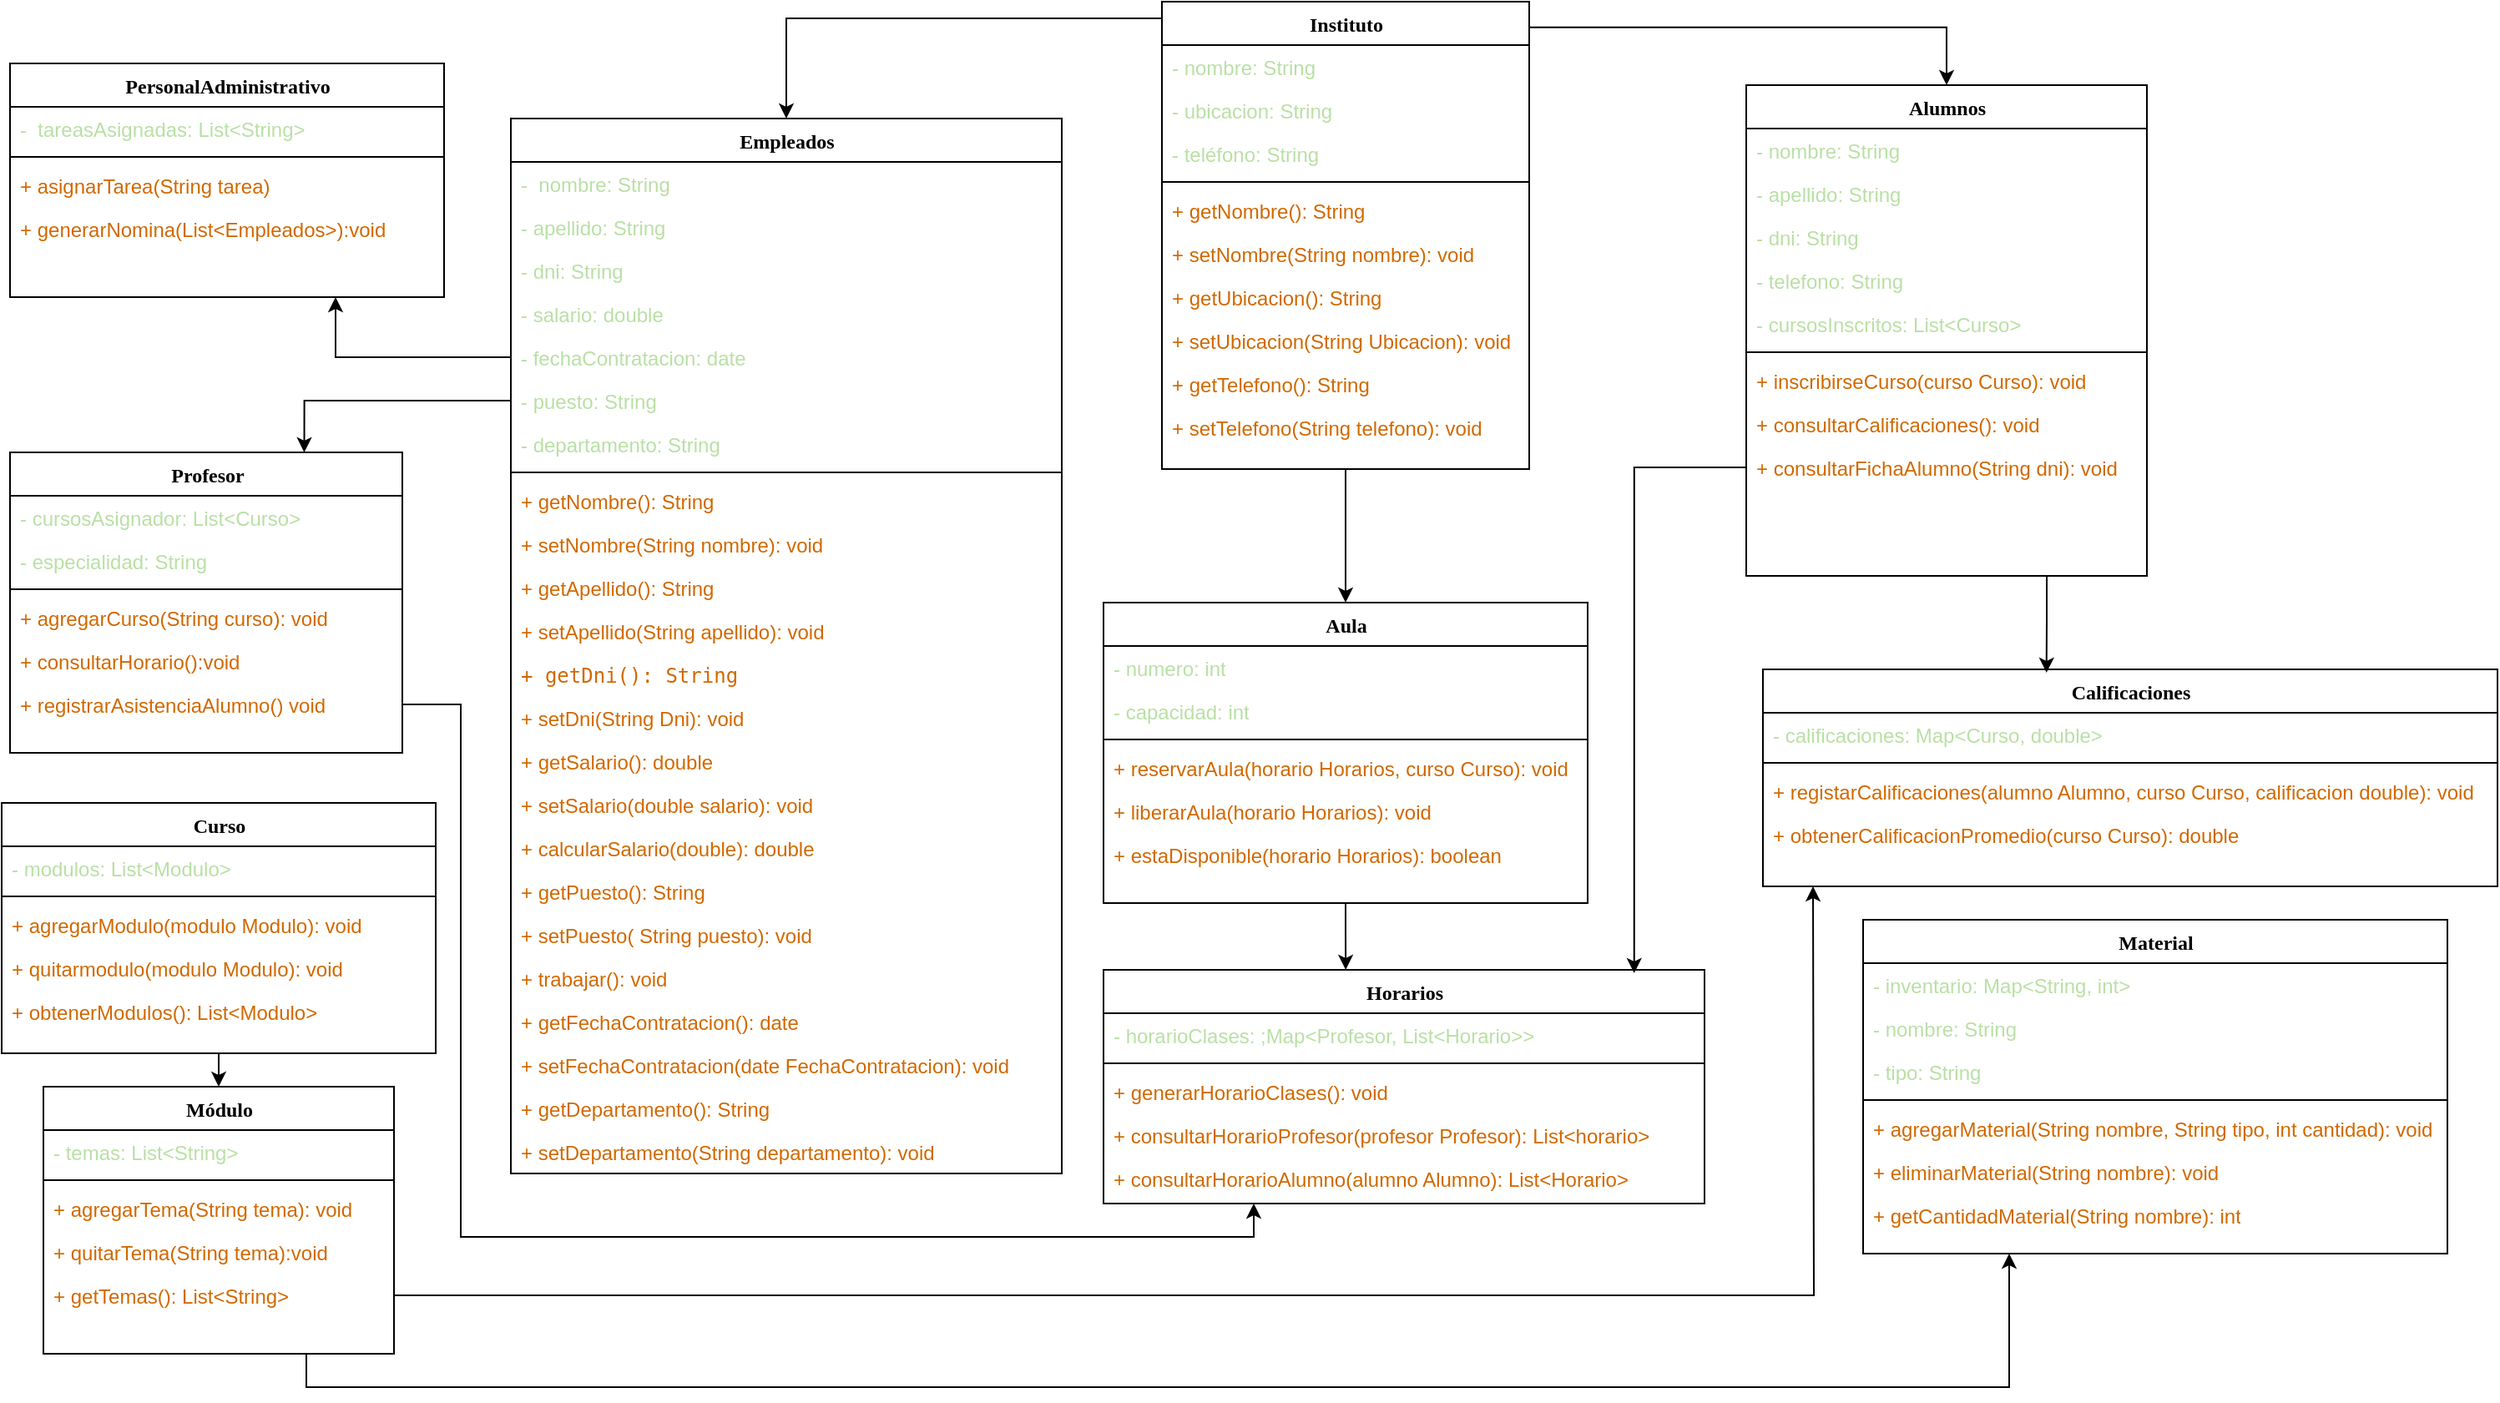 <mxfile version="24.3.1" type="github">
  <diagram name="Page-1" id="9f46799a-70d6-7492-0946-bef42562c5a5">
    <mxGraphModel dx="3174" dy="1144" grid="1" gridSize="10" guides="1" tooltips="1" connect="1" arrows="1" fold="1" page="1" pageScale="1" pageWidth="1100" pageHeight="850" background="none" math="0" shadow="0">
      <root>
        <mxCell id="0" />
        <mxCell id="1" parent="0" />
        <mxCell id="wQoKqbpLj_JHxlvhYziX-173" style="edgeStyle=orthogonalEdgeStyle;rounded=0;orthogonalLoop=1;jettySize=auto;html=1;exitX=0.5;exitY=1;exitDx=0;exitDy=0;entryX=0.5;entryY=0;entryDx=0;entryDy=0;" edge="1" parent="1" source="78961159f06e98e8-69" target="wQoKqbpLj_JHxlvhYziX-27">
          <mxGeometry relative="1" as="geometry" />
        </mxCell>
        <mxCell id="78961159f06e98e8-69" value="&lt;font style=&quot;vertical-align: inherit;&quot;&gt;&lt;font style=&quot;vertical-align: inherit;&quot;&gt;&lt;font style=&quot;vertical-align: inherit;&quot;&gt;&lt;font style=&quot;vertical-align: inherit;&quot;&gt;Instituto&lt;/font&gt;&lt;/font&gt;&lt;/font&gt;&lt;/font&gt;" style="swimlane;html=1;fontStyle=1;align=center;verticalAlign=top;childLayout=stackLayout;horizontal=1;startSize=26;horizontalStack=0;resizeParent=1;resizeLast=0;collapsible=1;marginBottom=0;swimlaneFillColor=#ffffff;rounded=0;shadow=0;comic=0;labelBackgroundColor=none;strokeWidth=1;fillColor=none;fontFamily=Verdana;fontSize=12" parent="1" vertex="1">
          <mxGeometry x="-390" y="10" width="220" height="280" as="geometry" />
        </mxCell>
        <mxCell id="78961159f06e98e8-71" value="&lt;font style=&quot;vertical-align: inherit;&quot;&gt;&lt;font style=&quot;vertical-align: inherit;&quot;&gt;- nombre: String&lt;/font&gt;&lt;/font&gt;" style="text;html=1;strokeColor=none;fillColor=none;align=left;verticalAlign=top;spacingLeft=4;spacingRight=4;whiteSpace=wrap;overflow=hidden;rotatable=0;points=[[0,0.5],[1,0.5]];portConstraint=eastwest;fontColor=#B9E0A5;" parent="78961159f06e98e8-69" vertex="1">
          <mxGeometry y="26" width="220" height="26" as="geometry" />
        </mxCell>
        <mxCell id="78961159f06e98e8-72" value="&lt;font style=&quot;vertical-align: inherit;&quot;&gt;&lt;font style=&quot;vertical-align: inherit;&quot;&gt;- ubicacion: String&lt;/font&gt;&lt;/font&gt;" style="text;html=1;strokeColor=none;fillColor=none;align=left;verticalAlign=top;spacingLeft=4;spacingRight=4;whiteSpace=wrap;overflow=hidden;rotatable=0;points=[[0,0.5],[1,0.5]];portConstraint=eastwest;fontColor=#B9E0A5;" parent="78961159f06e98e8-69" vertex="1">
          <mxGeometry y="52" width="220" height="26" as="geometry" />
        </mxCell>
        <mxCell id="78961159f06e98e8-74" value="&lt;font style=&quot;vertical-align: inherit;&quot;&gt;&lt;font style=&quot;vertical-align: inherit;&quot;&gt;&lt;font style=&quot;vertical-align: inherit;&quot;&gt;&lt;font style=&quot;vertical-align: inherit;&quot;&gt;- teléfono: String&lt;/font&gt;&lt;/font&gt;&lt;/font&gt;&lt;/font&gt;" style="text;html=1;strokeColor=none;fillColor=none;align=left;verticalAlign=top;spacingLeft=4;spacingRight=4;whiteSpace=wrap;overflow=hidden;rotatable=0;points=[[0,0.5],[1,0.5]];portConstraint=eastwest;fontColor=#B9E0A5;" parent="78961159f06e98e8-69" vertex="1">
          <mxGeometry y="78" width="220" height="26" as="geometry" />
        </mxCell>
        <mxCell id="78961159f06e98e8-77" value="" style="line;html=1;strokeWidth=1;fillColor=none;align=left;verticalAlign=middle;spacingTop=-1;spacingLeft=3;spacingRight=3;rotatable=0;labelPosition=right;points=[];portConstraint=eastwest;" parent="78961159f06e98e8-69" vertex="1">
          <mxGeometry y="104" width="220" height="8" as="geometry" />
        </mxCell>
        <mxCell id="78961159f06e98e8-78" value="&lt;font style=&quot;vertical-align: inherit;&quot;&gt;&lt;font style=&quot;vertical-align: inherit;&quot;&gt;&lt;font style=&quot;vertical-align: inherit;&quot;&gt;&lt;font style=&quot;vertical-align: inherit;&quot;&gt;&lt;font style=&quot;vertical-align: inherit;&quot;&gt;&lt;font style=&quot;vertical-align: inherit;&quot;&gt;&lt;font style=&quot;vertical-align: inherit;&quot;&gt;&lt;font style=&quot;vertical-align: inherit;&quot;&gt;&lt;font style=&quot;vertical-align: inherit;&quot;&gt;&lt;font style=&quot;vertical-align: inherit;&quot;&gt;+ getNombre(): String&lt;/font&gt;&lt;/font&gt;&lt;/font&gt;&lt;/font&gt;&lt;/font&gt;&lt;/font&gt;&lt;/font&gt;&lt;/font&gt;&lt;/font&gt;&lt;/font&gt;" style="text;html=1;strokeColor=none;fillColor=none;align=left;verticalAlign=top;spacingLeft=4;spacingRight=4;whiteSpace=wrap;overflow=hidden;rotatable=0;points=[[0,0.5],[1,0.5]];portConstraint=eastwest;fontColor=#D16900;" parent="78961159f06e98e8-69" vertex="1">
          <mxGeometry y="112" width="220" height="26" as="geometry" />
        </mxCell>
        <mxCell id="78961159f06e98e8-79" value="&lt;font style=&quot;vertical-align: inherit;&quot;&gt;&lt;font style=&quot;vertical-align: inherit;&quot;&gt;&lt;font style=&quot;vertical-align: inherit;&quot;&gt;&lt;font style=&quot;vertical-align: inherit;&quot;&gt;&lt;font style=&quot;vertical-align: inherit;&quot;&gt;&lt;font style=&quot;vertical-align: inherit;&quot;&gt;&lt;font style=&quot;vertical-align: inherit;&quot;&gt;&lt;font style=&quot;vertical-align: inherit;&quot;&gt;&lt;font style=&quot;vertical-align: inherit;&quot;&gt;&lt;font style=&quot;vertical-align: inherit;&quot;&gt;+ setNombre(String nombre): void&lt;/font&gt;&lt;/font&gt;&lt;/font&gt;&lt;/font&gt;&lt;/font&gt;&lt;/font&gt;&lt;/font&gt;&lt;/font&gt;&lt;/font&gt;&lt;/font&gt;" style="text;html=1;strokeColor=none;fillColor=none;align=left;verticalAlign=top;spacingLeft=4;spacingRight=4;whiteSpace=wrap;overflow=hidden;rotatable=0;points=[[0,0.5],[1,0.5]];portConstraint=eastwest;fontColor=#D16900;" parent="78961159f06e98e8-69" vertex="1">
          <mxGeometry y="138" width="220" height="26" as="geometry" />
        </mxCell>
        <mxCell id="78961159f06e98e8-80" value="&lt;font style=&quot;vertical-align: inherit;&quot;&gt;&lt;font style=&quot;vertical-align: inherit;&quot;&gt;&lt;font style=&quot;vertical-align: inherit;&quot;&gt;&lt;font style=&quot;vertical-align: inherit;&quot;&gt;+ getUbicacion(): String&lt;/font&gt;&lt;/font&gt;&lt;/font&gt;&lt;/font&gt;" style="text;html=1;strokeColor=none;fillColor=none;align=left;verticalAlign=top;spacingLeft=4;spacingRight=4;whiteSpace=wrap;overflow=hidden;rotatable=0;points=[[0,0.5],[1,0.5]];portConstraint=eastwest;fontColor=#D16900;" parent="78961159f06e98e8-69" vertex="1">
          <mxGeometry y="164" width="220" height="26" as="geometry" />
        </mxCell>
        <mxCell id="78961159f06e98e8-81" value="&lt;font style=&quot;vertical-align: inherit;&quot;&gt;&lt;font style=&quot;vertical-align: inherit;&quot;&gt;&lt;font style=&quot;vertical-align: inherit;&quot;&gt;&lt;font style=&quot;vertical-align: inherit;&quot;&gt;&lt;font style=&quot;vertical-align: inherit;&quot;&gt;&lt;font style=&quot;vertical-align: inherit;&quot;&gt;&lt;font style=&quot;vertical-align: inherit;&quot;&gt;&lt;font style=&quot;vertical-align: inherit;&quot;&gt;+ setUbicacion(String Ubicacion): void&lt;/font&gt;&lt;/font&gt;&lt;/font&gt;&lt;/font&gt;&lt;/font&gt;&lt;/font&gt;&lt;/font&gt;&lt;/font&gt;" style="text;html=1;strokeColor=none;fillColor=none;align=left;verticalAlign=top;spacingLeft=4;spacingRight=4;whiteSpace=wrap;overflow=hidden;rotatable=0;points=[[0,0.5],[1,0.5]];portConstraint=eastwest;fontColor=#D16900;" parent="78961159f06e98e8-69" vertex="1">
          <mxGeometry y="190" width="220" height="26" as="geometry" />
        </mxCell>
        <mxCell id="xX47wj62zkI7FS4dCTYo-1" value="&lt;font style=&quot;vertical-align: inherit;&quot;&gt;&lt;font style=&quot;vertical-align: inherit;&quot;&gt;&lt;font style=&quot;vertical-align: inherit;&quot;&gt;&lt;font style=&quot;vertical-align: inherit;&quot;&gt;&lt;font style=&quot;vertical-align: inherit;&quot;&gt;&lt;font style=&quot;vertical-align: inherit;&quot;&gt;&lt;font style=&quot;vertical-align: inherit;&quot;&gt;&lt;font style=&quot;vertical-align: inherit;&quot;&gt;&lt;font style=&quot;vertical-align: inherit;&quot;&gt;&lt;font style=&quot;vertical-align: inherit;&quot;&gt;&lt;font style=&quot;vertical-align: inherit;&quot;&gt;&lt;font style=&quot;vertical-align: inherit;&quot;&gt;&lt;font style=&quot;vertical-align: inherit;&quot;&gt;&lt;font style=&quot;vertical-align: inherit;&quot;&gt;&lt;font style=&quot;vertical-align: inherit;&quot;&gt;&lt;font style=&quot;vertical-align: inherit;&quot;&gt;+ getTelefono(): String&lt;/font&gt;&lt;/font&gt;&lt;/font&gt;&lt;/font&gt;&lt;/font&gt;&lt;/font&gt;&lt;/font&gt;&lt;/font&gt;&lt;/font&gt;&lt;/font&gt;&lt;/font&gt;&lt;/font&gt;&lt;/font&gt;&lt;/font&gt;&lt;/font&gt;&lt;/font&gt;" style="text;html=1;strokeColor=none;fillColor=none;align=left;verticalAlign=top;spacingLeft=4;spacingRight=4;whiteSpace=wrap;overflow=hidden;rotatable=0;points=[[0,0.5],[1,0.5]];portConstraint=eastwest;fontColor=#D16900;" parent="78961159f06e98e8-69" vertex="1">
          <mxGeometry y="216" width="220" height="26" as="geometry" />
        </mxCell>
        <mxCell id="xX47wj62zkI7FS4dCTYo-2" value="&lt;font style=&quot;vertical-align: inherit;&quot;&gt;&lt;font style=&quot;vertical-align: inherit;&quot;&gt;&lt;font style=&quot;vertical-align: inherit;&quot;&gt;&lt;font style=&quot;vertical-align: inherit;&quot;&gt;&lt;font style=&quot;vertical-align: inherit;&quot;&gt;&lt;font style=&quot;vertical-align: inherit;&quot;&gt;&lt;font style=&quot;vertical-align: inherit;&quot;&gt;&lt;font style=&quot;vertical-align: inherit;&quot;&gt;&lt;font style=&quot;vertical-align: inherit;&quot;&gt;&lt;font style=&quot;vertical-align: inherit;&quot;&gt;&lt;font style=&quot;vertical-align: inherit;&quot;&gt;&lt;font style=&quot;vertical-align: inherit;&quot;&gt;&lt;font style=&quot;vertical-align: inherit;&quot;&gt;&lt;font style=&quot;vertical-align: inherit;&quot;&gt;&lt;font style=&quot;vertical-align: inherit;&quot;&gt;&lt;font style=&quot;vertical-align: inherit;&quot;&gt;&lt;font style=&quot;vertical-align: inherit;&quot;&gt;&lt;font style=&quot;vertical-align: inherit;&quot;&gt;&lt;font style=&quot;vertical-align: inherit;&quot;&gt;&lt;font style=&quot;vertical-align: inherit;&quot;&gt;&lt;font style=&quot;vertical-align: inherit;&quot;&gt;&lt;font style=&quot;vertical-align: inherit;&quot;&gt;&lt;font style=&quot;vertical-align: inherit;&quot;&gt;&lt;font style=&quot;vertical-align: inherit;&quot;&gt;+ setTelefono(String telefono): void&lt;/font&gt;&lt;/font&gt;&lt;/font&gt;&lt;/font&gt;&lt;/font&gt;&lt;/font&gt;&lt;/font&gt;&lt;/font&gt;&lt;/font&gt;&lt;/font&gt;&lt;/font&gt;&lt;/font&gt;&lt;/font&gt;&lt;/font&gt;&lt;/font&gt;&lt;/font&gt;&lt;/font&gt;&lt;/font&gt;&lt;/font&gt;&lt;/font&gt;&lt;/font&gt;&lt;/font&gt;&lt;/font&gt;&lt;/font&gt;" style="text;html=1;strokeColor=none;fillColor=none;align=left;verticalAlign=top;spacingLeft=4;spacingRight=4;whiteSpace=wrap;overflow=hidden;rotatable=0;points=[[0,0.5],[1,0.5]];portConstraint=eastwest;fontColor=#D16900;" parent="78961159f06e98e8-69" vertex="1">
          <mxGeometry y="242" width="220" height="26" as="geometry" />
        </mxCell>
        <mxCell id="wQoKqbpLj_JHxlvhYziX-191" style="edgeStyle=orthogonalEdgeStyle;rounded=0;orthogonalLoop=1;jettySize=auto;html=1;entryX=0.25;entryY=1;entryDx=0;entryDy=0;exitX=1;exitY=0.5;exitDx=0;exitDy=0;" edge="1" parent="1" source="xX47wj62zkI7FS4dCTYo-26" target="wQoKqbpLj_JHxlvhYziX-84">
          <mxGeometry relative="1" as="geometry">
            <mxPoint x="-870" y="460" as="sourcePoint" />
            <Array as="points">
              <mxPoint x="-810" y="431" />
              <mxPoint x="-810" y="750" />
              <mxPoint x="-335" y="750" />
            </Array>
          </mxGeometry>
        </mxCell>
        <mxCell id="xX47wj62zkI7FS4dCTYo-15" value="&lt;font style=&quot;vertical-align: inherit;&quot;&gt;&lt;font style=&quot;vertical-align: inherit;&quot;&gt;Profesor&lt;/font&gt;&lt;/font&gt;" style="swimlane;html=1;fontStyle=1;align=center;verticalAlign=top;childLayout=stackLayout;horizontal=1;startSize=26;horizontalStack=0;resizeParent=1;resizeLast=0;collapsible=1;marginBottom=0;swimlaneFillColor=#ffffff;rounded=0;shadow=0;comic=0;labelBackgroundColor=none;strokeWidth=1;fillColor=none;fontFamily=Verdana;fontSize=12" parent="1" vertex="1">
          <mxGeometry x="-1080" y="280" width="235" height="180" as="geometry" />
        </mxCell>
        <mxCell id="xX47wj62zkI7FS4dCTYo-16" value="&lt;font style=&quot;vertical-align: inherit;&quot;&gt;&lt;font style=&quot;vertical-align: inherit;&quot;&gt;- cursosAsignador:&amp;nbsp;&lt;/font&gt;&lt;/font&gt;&lt;span style=&quot;&quot;&gt;List&amp;lt;Curso&amp;gt;&lt;/span&gt;" style="text;html=1;strokeColor=none;fillColor=none;align=left;verticalAlign=top;spacingLeft=4;spacingRight=4;whiteSpace=wrap;overflow=hidden;rotatable=0;points=[[0,0.5],[1,0.5]];portConstraint=eastwest;fontColor=#B9E0A5;" parent="xX47wj62zkI7FS4dCTYo-15" vertex="1">
          <mxGeometry y="26" width="235" height="26" as="geometry" />
        </mxCell>
        <mxCell id="xX47wj62zkI7FS4dCTYo-17" value="- especialidad: String" style="text;html=1;strokeColor=none;fillColor=none;align=left;verticalAlign=top;spacingLeft=4;spacingRight=4;whiteSpace=wrap;overflow=hidden;rotatable=0;points=[[0,0.5],[1,0.5]];portConstraint=eastwest;fontColor=#B9E0A5;" parent="xX47wj62zkI7FS4dCTYo-15" vertex="1">
          <mxGeometry y="52" width="235" height="26" as="geometry" />
        </mxCell>
        <mxCell id="xX47wj62zkI7FS4dCTYo-23" value="" style="line;html=1;strokeWidth=1;fillColor=none;align=left;verticalAlign=middle;spacingTop=-1;spacingLeft=3;spacingRight=3;rotatable=0;labelPosition=right;points=[];portConstraint=eastwest;" parent="xX47wj62zkI7FS4dCTYo-15" vertex="1">
          <mxGeometry y="78" width="235" height="8" as="geometry" />
        </mxCell>
        <mxCell id="xX47wj62zkI7FS4dCTYo-24" value="+ agregarCurso(String curso): void" style="text;html=1;strokeColor=none;fillColor=none;align=left;verticalAlign=top;spacingLeft=4;spacingRight=4;whiteSpace=wrap;overflow=hidden;rotatable=0;points=[[0,0.5],[1,0.5]];portConstraint=eastwest;fontColor=#D16900;" parent="xX47wj62zkI7FS4dCTYo-15" vertex="1">
          <mxGeometry y="86" width="235" height="26" as="geometry" />
        </mxCell>
        <mxCell id="xX47wj62zkI7FS4dCTYo-25" value="+ consultarHorario():void" style="text;html=1;strokeColor=none;fillColor=none;align=left;verticalAlign=top;spacingLeft=4;spacingRight=4;whiteSpace=wrap;overflow=hidden;rotatable=0;points=[[0,0.5],[1,0.5]];portConstraint=eastwest;fontColor=#D16900;" parent="xX47wj62zkI7FS4dCTYo-15" vertex="1">
          <mxGeometry y="112" width="235" height="26" as="geometry" />
        </mxCell>
        <mxCell id="xX47wj62zkI7FS4dCTYo-26" value="+ registrarAsistenciaAlumno() void" style="text;html=1;strokeColor=none;fillColor=none;align=left;verticalAlign=top;spacingLeft=4;spacingRight=4;whiteSpace=wrap;overflow=hidden;rotatable=0;points=[[0,0.5],[1,0.5]];portConstraint=eastwest;fontColor=#D16900;" parent="xX47wj62zkI7FS4dCTYo-15" vertex="1">
          <mxGeometry y="138" width="235" height="26" as="geometry" />
        </mxCell>
        <mxCell id="xX47wj62zkI7FS4dCTYo-27" value="&lt;font style=&quot;vertical-align: inherit;&quot;&gt;&lt;font style=&quot;vertical-align: inherit;&quot;&gt;&lt;font style=&quot;vertical-align: inherit;&quot;&gt;&lt;font style=&quot;vertical-align: inherit;&quot;&gt;Empleados&lt;/font&gt;&lt;/font&gt;&lt;/font&gt;&lt;/font&gt;" style="swimlane;html=1;fontStyle=1;align=center;verticalAlign=top;childLayout=stackLayout;horizontal=1;startSize=26;horizontalStack=0;resizeParent=1;resizeLast=0;collapsible=1;marginBottom=0;swimlaneFillColor=#ffffff;rounded=0;shadow=0;comic=0;labelBackgroundColor=none;strokeWidth=1;fillColor=none;fontFamily=Verdana;fontSize=12" parent="1" vertex="1">
          <mxGeometry x="-780" y="80" width="330" height="632" as="geometry" />
        </mxCell>
        <mxCell id="xX47wj62zkI7FS4dCTYo-28" value="&lt;font style=&quot;vertical-align: inherit;&quot;&gt;&lt;font style=&quot;vertical-align: inherit;&quot;&gt;-&amp;nbsp; nombre: String&lt;/font&gt;&lt;/font&gt;" style="text;html=1;strokeColor=none;fillColor=none;align=left;verticalAlign=top;spacingLeft=4;spacingRight=4;whiteSpace=wrap;overflow=hidden;rotatable=0;points=[[0,0.5],[1,0.5]];portConstraint=eastwest;fontColor=#B9E0A5;" parent="xX47wj62zkI7FS4dCTYo-27" vertex="1">
          <mxGeometry y="26" width="330" height="26" as="geometry" />
        </mxCell>
        <mxCell id="xX47wj62zkI7FS4dCTYo-29" value="&lt;font style=&quot;vertical-align: inherit;&quot;&gt;&lt;font style=&quot;vertical-align: inherit;&quot;&gt;- apellido: String&lt;/font&gt;&lt;/font&gt;" style="text;html=1;strokeColor=none;fillColor=none;align=left;verticalAlign=top;spacingLeft=4;spacingRight=4;whiteSpace=wrap;overflow=hidden;rotatable=0;points=[[0,0.5],[1,0.5]];portConstraint=eastwest;fontColor=#B9E0A5;" parent="xX47wj62zkI7FS4dCTYo-27" vertex="1">
          <mxGeometry y="52" width="330" height="26" as="geometry" />
        </mxCell>
        <mxCell id="xX47wj62zkI7FS4dCTYo-30" value="&lt;font style=&quot;vertical-align: inherit;&quot;&gt;&lt;font style=&quot;vertical-align: inherit;&quot;&gt;- dni: String&lt;/font&gt;&lt;/font&gt;" style="text;html=1;strokeColor=none;fillColor=none;align=left;verticalAlign=top;spacingLeft=4;spacingRight=4;whiteSpace=wrap;overflow=hidden;rotatable=0;points=[[0,0.5],[1,0.5]];portConstraint=eastwest;fontColor=#B9E0A5;" parent="xX47wj62zkI7FS4dCTYo-27" vertex="1">
          <mxGeometry y="78" width="330" height="26" as="geometry" />
        </mxCell>
        <mxCell id="wQoKqbpLj_JHxlvhYziX-137" value="&lt;font style=&quot;vertical-align: inherit;&quot;&gt;&lt;font style=&quot;vertical-align: inherit;&quot;&gt;- salario: double&lt;/font&gt;&lt;/font&gt;" style="text;html=1;strokeColor=none;fillColor=none;align=left;verticalAlign=top;spacingLeft=4;spacingRight=4;whiteSpace=wrap;overflow=hidden;rotatable=0;points=[[0,0.5],[1,0.5]];portConstraint=eastwest;fontColor=#B9E0A5;" vertex="1" parent="xX47wj62zkI7FS4dCTYo-27">
          <mxGeometry y="104" width="330" height="26" as="geometry" />
        </mxCell>
        <mxCell id="wQoKqbpLj_JHxlvhYziX-140" value="&lt;font style=&quot;vertical-align: inherit;&quot;&gt;&lt;font style=&quot;vertical-align: inherit;&quot;&gt;- fechaContratacion: date&lt;/font&gt;&lt;/font&gt;" style="text;html=1;strokeColor=none;fillColor=none;align=left;verticalAlign=top;spacingLeft=4;spacingRight=4;whiteSpace=wrap;overflow=hidden;rotatable=0;points=[[0,0.5],[1,0.5]];portConstraint=eastwest;fontColor=#B9E0A5;" vertex="1" parent="xX47wj62zkI7FS4dCTYo-27">
          <mxGeometry y="130" width="330" height="26" as="geometry" />
        </mxCell>
        <mxCell id="wQoKqbpLj_JHxlvhYziX-141" value="&lt;font style=&quot;vertical-align: inherit;&quot;&gt;&lt;font style=&quot;vertical-align: inherit;&quot;&gt;- puesto: String&lt;/font&gt;&lt;/font&gt;" style="text;html=1;strokeColor=none;fillColor=none;align=left;verticalAlign=top;spacingLeft=4;spacingRight=4;whiteSpace=wrap;overflow=hidden;rotatable=0;points=[[0,0.5],[1,0.5]];portConstraint=eastwest;fontColor=#B9E0A5;" vertex="1" parent="xX47wj62zkI7FS4dCTYo-27">
          <mxGeometry y="156" width="330" height="26" as="geometry" />
        </mxCell>
        <mxCell id="wQoKqbpLj_JHxlvhYziX-142" value="&lt;font style=&quot;vertical-align: inherit;&quot;&gt;&lt;font style=&quot;vertical-align: inherit;&quot;&gt;- departamento: String&lt;/font&gt;&lt;/font&gt;" style="text;html=1;strokeColor=none;fillColor=none;align=left;verticalAlign=top;spacingLeft=4;spacingRight=4;whiteSpace=wrap;overflow=hidden;rotatable=0;points=[[0,0.5],[1,0.5]];portConstraint=eastwest;fontColor=#B9E0A5;" vertex="1" parent="xX47wj62zkI7FS4dCTYo-27">
          <mxGeometry y="182" width="330" height="26" as="geometry" />
        </mxCell>
        <mxCell id="xX47wj62zkI7FS4dCTYo-31" value="" style="line;html=1;strokeWidth=1;fillColor=none;align=left;verticalAlign=middle;spacingTop=-1;spacingLeft=3;spacingRight=3;rotatable=0;labelPosition=right;points=[];portConstraint=eastwest;" parent="xX47wj62zkI7FS4dCTYo-27" vertex="1">
          <mxGeometry y="208" width="330" height="8" as="geometry" />
        </mxCell>
        <mxCell id="xX47wj62zkI7FS4dCTYo-32" value="&lt;font style=&quot;vertical-align: inherit;&quot;&gt;&lt;font style=&quot;vertical-align: inherit;&quot;&gt;&lt;font style=&quot;vertical-align: inherit;&quot;&gt;&lt;font style=&quot;vertical-align: inherit;&quot;&gt;&lt;font style=&quot;vertical-align: inherit;&quot;&gt;&lt;font style=&quot;vertical-align: inherit;&quot;&gt;+ getNombre(): String&lt;/font&gt;&lt;/font&gt;&lt;/font&gt;&lt;/font&gt;&lt;/font&gt;&lt;/font&gt;&lt;div&gt;&lt;font style=&quot;vertical-align: inherit;&quot;&gt;&lt;font style=&quot;vertical-align: inherit;&quot;&gt;&lt;font style=&quot;vertical-align: inherit;&quot;&gt;&lt;font style=&quot;vertical-align: inherit;&quot;&gt;&lt;font style=&quot;vertical-align: inherit;&quot;&gt;&lt;font style=&quot;vertical-align: inherit;&quot;&gt;&lt;br&gt;&lt;/font&gt;&lt;/font&gt;&lt;/font&gt;&lt;/font&gt;&lt;/font&gt;&lt;/font&gt;&lt;/div&gt;" style="text;html=1;strokeColor=none;fillColor=none;align=left;verticalAlign=top;spacingLeft=4;spacingRight=4;whiteSpace=wrap;overflow=hidden;rotatable=0;points=[[0,0.5],[1,0.5]];portConstraint=eastwest;fontColor=#D16900;" parent="xX47wj62zkI7FS4dCTYo-27" vertex="1">
          <mxGeometry y="216" width="330" height="26" as="geometry" />
        </mxCell>
        <mxCell id="wQoKqbpLj_JHxlvhYziX-143" value="&lt;font style=&quot;vertical-align: inherit;&quot;&gt;&lt;font style=&quot;vertical-align: inherit;&quot;&gt;&lt;font style=&quot;vertical-align: inherit;&quot;&gt;&lt;font style=&quot;vertical-align: inherit;&quot;&gt;&lt;font style=&quot;vertical-align: inherit;&quot;&gt;&lt;font style=&quot;vertical-align: inherit;&quot;&gt;+ setNombre(String nombre):&amp;nbsp;&lt;/font&gt;&lt;/font&gt;&lt;/font&gt;&lt;/font&gt;&lt;/font&gt;&lt;/font&gt;&lt;span style=&quot;background-color: initial;&quot;&gt;void&lt;/span&gt;" style="text;html=1;strokeColor=none;fillColor=none;align=left;verticalAlign=top;spacingLeft=4;spacingRight=4;whiteSpace=wrap;overflow=hidden;rotatable=0;points=[[0,0.5],[1,0.5]];portConstraint=eastwest;fontColor=#D16900;" vertex="1" parent="xX47wj62zkI7FS4dCTYo-27">
          <mxGeometry y="242" width="330" height="26" as="geometry" />
        </mxCell>
        <mxCell id="wQoKqbpLj_JHxlvhYziX-145" value="&lt;font style=&quot;vertical-align: inherit;&quot;&gt;&lt;font style=&quot;vertical-align: inherit;&quot;&gt;&lt;font style=&quot;vertical-align: inherit;&quot;&gt;&lt;font style=&quot;vertical-align: inherit;&quot;&gt;&lt;font style=&quot;vertical-align: inherit;&quot;&gt;&lt;font style=&quot;vertical-align: inherit;&quot;&gt;+ getApellido(): String&lt;/font&gt;&lt;/font&gt;&lt;/font&gt;&lt;/font&gt;&lt;/font&gt;&lt;/font&gt;&lt;div&gt;&lt;font style=&quot;vertical-align: inherit;&quot;&gt;&lt;font style=&quot;vertical-align: inherit;&quot;&gt;&lt;font style=&quot;vertical-align: inherit;&quot;&gt;&lt;font style=&quot;vertical-align: inherit;&quot;&gt;&lt;font style=&quot;vertical-align: inherit;&quot;&gt;&lt;font style=&quot;vertical-align: inherit;&quot;&gt;&lt;br&gt;&lt;/font&gt;&lt;/font&gt;&lt;/font&gt;&lt;/font&gt;&lt;/font&gt;&lt;/font&gt;&lt;/div&gt;" style="text;html=1;strokeColor=none;fillColor=none;align=left;verticalAlign=top;spacingLeft=4;spacingRight=4;whiteSpace=wrap;overflow=hidden;rotatable=0;points=[[0,0.5],[1,0.5]];portConstraint=eastwest;fontColor=#D16900;" vertex="1" parent="xX47wj62zkI7FS4dCTYo-27">
          <mxGeometry y="268" width="330" height="26" as="geometry" />
        </mxCell>
        <mxCell id="wQoKqbpLj_JHxlvhYziX-144" value="&lt;font style=&quot;vertical-align: inherit;&quot;&gt;&lt;font style=&quot;vertical-align: inherit;&quot;&gt;&lt;font style=&quot;vertical-align: inherit;&quot;&gt;&lt;font style=&quot;vertical-align: inherit;&quot;&gt;&lt;font style=&quot;vertical-align: inherit;&quot;&gt;&lt;font style=&quot;vertical-align: inherit;&quot;&gt;+ setApellido(String apellido): void&lt;/font&gt;&lt;/font&gt;&lt;/font&gt;&lt;/font&gt;&lt;/font&gt;&lt;/font&gt;&lt;div&gt;&lt;font style=&quot;vertical-align: inherit;&quot;&gt;&lt;font style=&quot;vertical-align: inherit;&quot;&gt;&lt;font style=&quot;vertical-align: inherit;&quot;&gt;&lt;font style=&quot;vertical-align: inherit;&quot;&gt;&lt;font style=&quot;vertical-align: inherit;&quot;&gt;&lt;font style=&quot;vertical-align: inherit;&quot;&gt;&lt;br&gt;&lt;/font&gt;&lt;/font&gt;&lt;/font&gt;&lt;/font&gt;&lt;/font&gt;&lt;/font&gt;&lt;/div&gt;" style="text;html=1;strokeColor=none;fillColor=none;align=left;verticalAlign=top;spacingLeft=4;spacingRight=4;whiteSpace=wrap;overflow=hidden;rotatable=0;points=[[0,0.5],[1,0.5]];portConstraint=eastwest;fontColor=#D16900;" vertex="1" parent="xX47wj62zkI7FS4dCTYo-27">
          <mxGeometry y="294" width="330" height="26" as="geometry" />
        </mxCell>
        <mxCell id="xX47wj62zkI7FS4dCTYo-35" value="&lt;span style=&quot;font-family: &amp;quot;Söhne Mono&amp;quot;, Monaco, &amp;quot;Andale Mono&amp;quot;, &amp;quot;Ubuntu Mono&amp;quot;, monospace; white-space: pre;&quot;&gt;&lt;font style=&quot;font-size: 12px;&quot;&gt;+ getDni(): String &lt;/font&gt;&lt;/span&gt;" style="text;html=1;strokeColor=none;fillColor=none;align=left;verticalAlign=top;spacingLeft=4;spacingRight=4;whiteSpace=wrap;overflow=hidden;rotatable=0;points=[[0,0.5],[1,0.5]];portConstraint=eastwest;fontColor=#D16900;labelBackgroundColor=none;" parent="xX47wj62zkI7FS4dCTYo-27" vertex="1">
          <mxGeometry y="320" width="330" height="26" as="geometry" />
        </mxCell>
        <mxCell id="wQoKqbpLj_JHxlvhYziX-146" value="&lt;font style=&quot;vertical-align: inherit;&quot;&gt;&lt;font style=&quot;vertical-align: inherit;&quot;&gt;&lt;font style=&quot;vertical-align: inherit;&quot;&gt;&lt;font style=&quot;vertical-align: inherit;&quot;&gt;&lt;font style=&quot;vertical-align: inherit;&quot;&gt;&lt;font style=&quot;vertical-align: inherit;&quot;&gt;+ setDni(String Dni): void&lt;/font&gt;&lt;/font&gt;&lt;/font&gt;&lt;/font&gt;&lt;/font&gt;&lt;/font&gt;" style="text;html=1;strokeColor=none;fillColor=none;align=left;verticalAlign=top;spacingLeft=4;spacingRight=4;whiteSpace=wrap;overflow=hidden;rotatable=0;points=[[0,0.5],[1,0.5]];portConstraint=eastwest;fontColor=#D16900;" vertex="1" parent="xX47wj62zkI7FS4dCTYo-27">
          <mxGeometry y="346" width="330" height="26" as="geometry" />
        </mxCell>
        <mxCell id="xX47wj62zkI7FS4dCTYo-36" value="+ getSalario(): double" style="text;html=1;strokeColor=none;fillColor=none;align=left;verticalAlign=top;spacingLeft=4;spacingRight=4;whiteSpace=wrap;overflow=hidden;rotatable=0;points=[[0,0.5],[1,0.5]];portConstraint=eastwest;fontColor=#D16900;" parent="xX47wj62zkI7FS4dCTYo-27" vertex="1">
          <mxGeometry y="372" width="330" height="26" as="geometry" />
        </mxCell>
        <mxCell id="wQoKqbpLj_JHxlvhYziX-147" value="+ setSalario(double salario): void" style="text;html=1;strokeColor=none;fillColor=none;align=left;verticalAlign=top;spacingLeft=4;spacingRight=4;whiteSpace=wrap;overflow=hidden;rotatable=0;points=[[0,0.5],[1,0.5]];portConstraint=eastwest;fontColor=#D16900;" vertex="1" parent="xX47wj62zkI7FS4dCTYo-27">
          <mxGeometry y="398" width="330" height="26" as="geometry" />
        </mxCell>
        <mxCell id="xX47wj62zkI7FS4dCTYo-33" value="+ calcularSalario(double): double" style="text;html=1;strokeColor=none;fillColor=none;align=left;verticalAlign=top;spacingLeft=4;spacingRight=4;whiteSpace=wrap;overflow=hidden;rotatable=0;points=[[0,0.5],[1,0.5]];portConstraint=eastwest;fontColor=#D16900;" parent="xX47wj62zkI7FS4dCTYo-27" vertex="1">
          <mxGeometry y="424" width="330" height="26" as="geometry" />
        </mxCell>
        <mxCell id="wQoKqbpLj_JHxlvhYziX-148" value="+ getPuesto(): String" style="text;html=1;strokeColor=none;fillColor=none;align=left;verticalAlign=top;spacingLeft=4;spacingRight=4;whiteSpace=wrap;overflow=hidden;rotatable=0;points=[[0,0.5],[1,0.5]];portConstraint=eastwest;fontColor=#D16900;" vertex="1" parent="xX47wj62zkI7FS4dCTYo-27">
          <mxGeometry y="450" width="330" height="26" as="geometry" />
        </mxCell>
        <mxCell id="wQoKqbpLj_JHxlvhYziX-149" value="+ setPuesto( String puesto): void" style="text;html=1;strokeColor=none;fillColor=none;align=left;verticalAlign=top;spacingLeft=4;spacingRight=4;whiteSpace=wrap;overflow=hidden;rotatable=0;points=[[0,0.5],[1,0.5]];portConstraint=eastwest;fontColor=#D16900;" vertex="1" parent="xX47wj62zkI7FS4dCTYo-27">
          <mxGeometry y="476" width="330" height="26" as="geometry" />
        </mxCell>
        <mxCell id="xX47wj62zkI7FS4dCTYo-34" value="&lt;font style=&quot;vertical-align: inherit;&quot;&gt;&lt;font style=&quot;vertical-align: inherit;&quot;&gt;+ trabajar(): void&lt;/font&gt;&lt;/font&gt;" style="text;html=1;strokeColor=none;fillColor=none;align=left;verticalAlign=top;spacingLeft=4;spacingRight=4;whiteSpace=wrap;overflow=hidden;rotatable=0;points=[[0,0.5],[1,0.5]];portConstraint=eastwest;fontColor=#D16900;" parent="xX47wj62zkI7FS4dCTYo-27" vertex="1">
          <mxGeometry y="502" width="330" height="26" as="geometry" />
        </mxCell>
        <mxCell id="xX47wj62zkI7FS4dCTYo-37" value="+ getFechaContratacion(): date" style="text;html=1;strokeColor=none;fillColor=none;align=left;verticalAlign=top;spacingLeft=4;spacingRight=4;whiteSpace=wrap;overflow=hidden;rotatable=0;points=[[0,0.5],[1,0.5]];portConstraint=eastwest;fontColor=#D16900;" parent="xX47wj62zkI7FS4dCTYo-27" vertex="1">
          <mxGeometry y="528" width="330" height="26" as="geometry" />
        </mxCell>
        <mxCell id="wQoKqbpLj_JHxlvhYziX-150" value="+ setFechaContratacion(date FechaContratacion): void" style="text;html=1;strokeColor=none;fillColor=none;align=left;verticalAlign=top;spacingLeft=4;spacingRight=4;whiteSpace=wrap;overflow=hidden;rotatable=0;points=[[0,0.5],[1,0.5]];portConstraint=eastwest;fontColor=#D16900;" vertex="1" parent="xX47wj62zkI7FS4dCTYo-27">
          <mxGeometry y="554" width="330" height="26" as="geometry" />
        </mxCell>
        <mxCell id="wQoKqbpLj_JHxlvhYziX-151" value="+ getDepartamento(): String" style="text;html=1;strokeColor=none;fillColor=none;align=left;verticalAlign=top;spacingLeft=4;spacingRight=4;whiteSpace=wrap;overflow=hidden;rotatable=0;points=[[0,0.5],[1,0.5]];portConstraint=eastwest;fontColor=#D16900;" vertex="1" parent="xX47wj62zkI7FS4dCTYo-27">
          <mxGeometry y="580" width="330" height="26" as="geometry" />
        </mxCell>
        <mxCell id="wQoKqbpLj_JHxlvhYziX-152" value="+ setDepartamento(String departamento): void" style="text;html=1;strokeColor=none;fillColor=none;align=left;verticalAlign=top;spacingLeft=4;spacingRight=4;whiteSpace=wrap;overflow=hidden;rotatable=0;points=[[0,0.5],[1,0.5]];portConstraint=eastwest;fontColor=#D16900;" vertex="1" parent="xX47wj62zkI7FS4dCTYo-27">
          <mxGeometry y="606" width="330" height="26" as="geometry" />
        </mxCell>
        <mxCell id="wQoKqbpLj_JHxlvhYziX-1" value="&lt;font style=&quot;vertical-align: inherit;&quot;&gt;&lt;font style=&quot;vertical-align: inherit;&quot;&gt;&lt;font style=&quot;vertical-align: inherit;&quot;&gt;&lt;font style=&quot;vertical-align: inherit;&quot;&gt;PersonalAdministrativo&lt;/font&gt;&lt;/font&gt;&lt;/font&gt;&lt;/font&gt;" style="swimlane;html=1;fontStyle=1;align=center;verticalAlign=top;childLayout=stackLayout;horizontal=1;startSize=26;horizontalStack=0;resizeParent=1;resizeLast=0;collapsible=1;marginBottom=0;swimlaneFillColor=#ffffff;rounded=0;shadow=0;comic=0;labelBackgroundColor=none;strokeWidth=1;fillColor=none;fontFamily=Verdana;fontSize=12" vertex="1" parent="1">
          <mxGeometry x="-1080" y="47" width="260" height="140" as="geometry" />
        </mxCell>
        <mxCell id="wQoKqbpLj_JHxlvhYziX-2" value="&lt;font style=&quot;vertical-align: inherit;&quot;&gt;&lt;font style=&quot;vertical-align: inherit;&quot;&gt;-&amp;nbsp; tareasAsignadas: List&amp;lt;String&amp;gt;&lt;/font&gt;&lt;/font&gt;" style="text;html=1;strokeColor=none;fillColor=none;align=left;verticalAlign=top;spacingLeft=4;spacingRight=4;whiteSpace=wrap;overflow=hidden;rotatable=0;points=[[0,0.5],[1,0.5]];portConstraint=eastwest;fontColor=#B9E0A5;" vertex="1" parent="wQoKqbpLj_JHxlvhYziX-1">
          <mxGeometry y="26" width="260" height="26" as="geometry" />
        </mxCell>
        <mxCell id="wQoKqbpLj_JHxlvhYziX-9" value="" style="line;html=1;strokeWidth=1;fillColor=none;align=left;verticalAlign=middle;spacingTop=-1;spacingLeft=3;spacingRight=3;rotatable=0;labelPosition=right;points=[];portConstraint=eastwest;" vertex="1" parent="wQoKqbpLj_JHxlvhYziX-1">
          <mxGeometry y="52" width="260" height="8" as="geometry" />
        </mxCell>
        <mxCell id="wQoKqbpLj_JHxlvhYziX-10" value="+ asignarTarea(String tarea)" style="text;html=1;strokeColor=none;fillColor=none;align=left;verticalAlign=top;spacingLeft=4;spacingRight=4;whiteSpace=wrap;overflow=hidden;rotatable=0;points=[[0,0.5],[1,0.5]];portConstraint=eastwest;fontColor=#D16900;" vertex="1" parent="wQoKqbpLj_JHxlvhYziX-1">
          <mxGeometry y="60" width="260" height="26" as="geometry" />
        </mxCell>
        <mxCell id="wQoKqbpLj_JHxlvhYziX-12" value="+ generarNomina(List&amp;lt;Empleados&amp;gt;):void" style="text;html=1;strokeColor=none;fillColor=none;align=left;verticalAlign=top;spacingLeft=4;spacingRight=4;whiteSpace=wrap;overflow=hidden;rotatable=0;points=[[0,0.5],[1,0.5]];portConstraint=eastwest;fontColor=#D16900;" vertex="1" parent="wQoKqbpLj_JHxlvhYziX-1">
          <mxGeometry y="86" width="260" height="26" as="geometry" />
        </mxCell>
        <mxCell id="wQoKqbpLj_JHxlvhYziX-27" value="&lt;font style=&quot;vertical-align: inherit;&quot;&gt;&lt;font style=&quot;vertical-align: inherit;&quot;&gt;Aula&lt;/font&gt;&lt;/font&gt;&lt;div&gt;&lt;font style=&quot;vertical-align: inherit;&quot;&gt;&lt;font style=&quot;vertical-align: inherit;&quot;&gt;&lt;br&gt;&lt;/font&gt;&lt;/font&gt;&lt;/div&gt;" style="swimlane;html=1;fontStyle=1;align=center;verticalAlign=top;childLayout=stackLayout;horizontal=1;startSize=26;horizontalStack=0;resizeParent=1;resizeLast=0;collapsible=1;marginBottom=0;swimlaneFillColor=#ffffff;rounded=0;shadow=0;comic=0;labelBackgroundColor=none;strokeWidth=1;fillColor=none;fontFamily=Verdana;fontSize=12" vertex="1" parent="1">
          <mxGeometry x="-425" y="370" width="290" height="180" as="geometry">
            <mxRectangle x="-1030" y="360.0" width="70" height="40" as="alternateBounds" />
          </mxGeometry>
        </mxCell>
        <mxCell id="wQoKqbpLj_JHxlvhYziX-28" value="&lt;font style=&quot;vertical-align: inherit;&quot;&gt;&lt;font style=&quot;vertical-align: inherit;&quot;&gt;- numero: int&lt;/font&gt;&lt;/font&gt;" style="text;html=1;strokeColor=none;fillColor=none;align=left;verticalAlign=top;spacingLeft=4;spacingRight=4;whiteSpace=wrap;overflow=hidden;rotatable=0;points=[[0,0.5],[1,0.5]];portConstraint=eastwest;fontColor=#B9E0A5;" vertex="1" parent="wQoKqbpLj_JHxlvhYziX-27">
          <mxGeometry y="26" width="290" height="26" as="geometry" />
        </mxCell>
        <mxCell id="wQoKqbpLj_JHxlvhYziX-172" value="&lt;font style=&quot;vertical-align: inherit;&quot;&gt;&lt;font style=&quot;vertical-align: inherit;&quot;&gt;- capacidad: int&lt;/font&gt;&lt;/font&gt;" style="text;html=1;strokeColor=none;fillColor=none;align=left;verticalAlign=top;spacingLeft=4;spacingRight=4;whiteSpace=wrap;overflow=hidden;rotatable=0;points=[[0,0.5],[1,0.5]];portConstraint=eastwest;fontColor=#B9E0A5;" vertex="1" parent="wQoKqbpLj_JHxlvhYziX-27">
          <mxGeometry y="52" width="290" height="26" as="geometry" />
        </mxCell>
        <mxCell id="wQoKqbpLj_JHxlvhYziX-35" value="" style="line;html=1;strokeWidth=1;fillColor=none;align=left;verticalAlign=middle;spacingTop=-1;spacingLeft=3;spacingRight=3;rotatable=0;labelPosition=right;points=[];portConstraint=eastwest;" vertex="1" parent="wQoKqbpLj_JHxlvhYziX-27">
          <mxGeometry y="78" width="290" height="8" as="geometry" />
        </mxCell>
        <mxCell id="wQoKqbpLj_JHxlvhYziX-36" value="+ reservarAula(horario Horarios, curso Curso): void" style="text;html=1;strokeColor=none;fillColor=none;align=left;verticalAlign=top;spacingLeft=4;spacingRight=4;whiteSpace=wrap;overflow=hidden;rotatable=0;points=[[0,0.5],[1,0.5]];portConstraint=eastwest;fontColor=#D16900;" vertex="1" parent="wQoKqbpLj_JHxlvhYziX-27">
          <mxGeometry y="86" width="290" height="26" as="geometry" />
        </mxCell>
        <mxCell id="wQoKqbpLj_JHxlvhYziX-37" value="+ liberarAula(horario Horarios): void" style="text;html=1;strokeColor=none;fillColor=none;align=left;verticalAlign=top;spacingLeft=4;spacingRight=4;whiteSpace=wrap;overflow=hidden;rotatable=0;points=[[0,0.5],[1,0.5]];portConstraint=eastwest;fontColor=#D16900;" vertex="1" parent="wQoKqbpLj_JHxlvhYziX-27">
          <mxGeometry y="112" width="290" height="26" as="geometry" />
        </mxCell>
        <mxCell id="wQoKqbpLj_JHxlvhYziX-38" value="+ estaDisponible(horario Horarios): boolean" style="text;html=1;strokeColor=none;fillColor=none;align=left;verticalAlign=top;spacingLeft=4;spacingRight=4;whiteSpace=wrap;overflow=hidden;rotatable=0;points=[[0,0.5],[1,0.5]];portConstraint=eastwest;fontColor=#D16900;" vertex="1" parent="wQoKqbpLj_JHxlvhYziX-27">
          <mxGeometry y="138" width="290" height="26" as="geometry" />
        </mxCell>
        <mxCell id="wQoKqbpLj_JHxlvhYziX-39" value="&lt;font style=&quot;vertical-align: inherit;&quot;&gt;&lt;font style=&quot;vertical-align: inherit;&quot;&gt;&lt;font style=&quot;vertical-align: inherit;&quot;&gt;&lt;font style=&quot;vertical-align: inherit;&quot;&gt;&lt;font style=&quot;vertical-align: inherit;&quot;&gt;&lt;font style=&quot;vertical-align: inherit;&quot;&gt;&lt;font style=&quot;vertical-align: inherit;&quot;&gt;&lt;font style=&quot;vertical-align: inherit;&quot;&gt;Calificaciones&lt;/font&gt;&lt;/font&gt;&lt;/font&gt;&lt;/font&gt;&lt;/font&gt;&lt;/font&gt;&lt;/font&gt;&lt;/font&gt;" style="swimlane;html=1;fontStyle=1;align=center;verticalAlign=top;childLayout=stackLayout;horizontal=1;startSize=26;horizontalStack=0;resizeParent=1;resizeLast=0;collapsible=1;marginBottom=0;swimlaneFillColor=#ffffff;rounded=0;shadow=0;comic=0;labelBackgroundColor=none;strokeWidth=1;fillColor=none;fontFamily=Verdana;fontSize=12" vertex="1" parent="1">
          <mxGeometry x="-30" y="410" width="440" height="130" as="geometry" />
        </mxCell>
        <mxCell id="wQoKqbpLj_JHxlvhYziX-40" value="- calificaciones: Map&amp;lt;Curso, double&amp;gt;" style="text;html=1;strokeColor=none;fillColor=none;align=left;verticalAlign=top;spacingLeft=4;spacingRight=4;whiteSpace=wrap;overflow=hidden;rotatable=0;points=[[0,0.5],[1,0.5]];portConstraint=eastwest;fontColor=#B9E0A5;" vertex="1" parent="wQoKqbpLj_JHxlvhYziX-39">
          <mxGeometry y="26" width="440" height="26" as="geometry" />
        </mxCell>
        <mxCell id="wQoKqbpLj_JHxlvhYziX-43" value="" style="line;html=1;strokeWidth=1;fillColor=none;align=left;verticalAlign=middle;spacingTop=-1;spacingLeft=3;spacingRight=3;rotatable=0;labelPosition=right;points=[];portConstraint=eastwest;" vertex="1" parent="wQoKqbpLj_JHxlvhYziX-39">
          <mxGeometry y="52" width="440" height="8" as="geometry" />
        </mxCell>
        <mxCell id="wQoKqbpLj_JHxlvhYziX-44" value="&lt;font style=&quot;vertical-align: inherit;&quot;&gt;&lt;font style=&quot;vertical-align: inherit;&quot;&gt;&lt;font style=&quot;vertical-align: inherit;&quot;&gt;&lt;font style=&quot;vertical-align: inherit;&quot;&gt;&lt;font style=&quot;vertical-align: inherit;&quot;&gt;&lt;font style=&quot;vertical-align: inherit;&quot;&gt;+ registarCalificaciones(alumno Alumno, curso Curso, calificacion double): void&lt;/font&gt;&lt;/font&gt;&lt;/font&gt;&lt;/font&gt;&lt;/font&gt;&lt;/font&gt;" style="text;html=1;strokeColor=none;fillColor=none;align=left;verticalAlign=top;spacingLeft=4;spacingRight=4;whiteSpace=wrap;overflow=hidden;rotatable=0;points=[[0,0.5],[1,0.5]];portConstraint=eastwest;fontColor=#D16900;" vertex="1" parent="wQoKqbpLj_JHxlvhYziX-39">
          <mxGeometry y="60" width="440" height="26" as="geometry" />
        </mxCell>
        <mxCell id="wQoKqbpLj_JHxlvhYziX-45" value="&lt;font style=&quot;vertical-align: inherit;&quot;&gt;&lt;font style=&quot;vertical-align: inherit;&quot;&gt;&lt;font style=&quot;vertical-align: inherit;&quot;&gt;&lt;font style=&quot;vertical-align: inherit;&quot;&gt;&lt;font style=&quot;vertical-align: inherit;&quot;&gt;&lt;font style=&quot;vertical-align: inherit;&quot;&gt;&lt;font style=&quot;vertical-align: inherit;&quot;&gt;&lt;font style=&quot;vertical-align: inherit;&quot;&gt;+ obtenerCalificacionPromedio(curso Curso): double&lt;/font&gt;&lt;/font&gt;&lt;/font&gt;&lt;/font&gt;&lt;/font&gt;&lt;/font&gt;&lt;/font&gt;&lt;/font&gt;" style="text;html=1;strokeColor=none;fillColor=none;align=left;verticalAlign=top;spacingLeft=4;spacingRight=4;whiteSpace=wrap;overflow=hidden;rotatable=0;points=[[0,0.5],[1,0.5]];portConstraint=eastwest;fontColor=#D16900;" vertex="1" parent="wQoKqbpLj_JHxlvhYziX-39">
          <mxGeometry y="86" width="440" height="26" as="geometry" />
        </mxCell>
        <mxCell id="wQoKqbpLj_JHxlvhYziX-216" style="edgeStyle=orthogonalEdgeStyle;rounded=0;orthogonalLoop=1;jettySize=auto;html=1;exitX=0.75;exitY=1;exitDx=0;exitDy=0;entryX=0.25;entryY=1;entryDx=0;entryDy=0;" edge="1" parent="1" source="wQoKqbpLj_JHxlvhYziX-51" target="wQoKqbpLj_JHxlvhYziX-73">
          <mxGeometry relative="1" as="geometry" />
        </mxCell>
        <mxCell id="wQoKqbpLj_JHxlvhYziX-51" value="&lt;font style=&quot;vertical-align: inherit;&quot;&gt;&lt;font style=&quot;vertical-align: inherit;&quot;&gt;&lt;font style=&quot;vertical-align: inherit;&quot;&gt;&lt;font style=&quot;vertical-align: inherit;&quot;&gt;&lt;font style=&quot;vertical-align: inherit;&quot;&gt;&lt;font style=&quot;vertical-align: inherit;&quot;&gt;&lt;font style=&quot;vertical-align: inherit;&quot;&gt;&lt;font style=&quot;vertical-align: inherit;&quot;&gt;&lt;font style=&quot;vertical-align: inherit;&quot;&gt;&lt;font style=&quot;vertical-align: inherit;&quot;&gt;&lt;font style=&quot;vertical-align: inherit;&quot;&gt;&lt;font style=&quot;vertical-align: inherit;&quot;&gt;Módulo&lt;/font&gt;&lt;/font&gt;&lt;/font&gt;&lt;/font&gt;&lt;/font&gt;&lt;/font&gt;&lt;/font&gt;&lt;/font&gt;&lt;/font&gt;&lt;/font&gt;&lt;/font&gt;&lt;/font&gt;&lt;div&gt;&lt;br&gt;&lt;/div&gt;" style="swimlane;html=1;fontStyle=1;align=center;verticalAlign=top;childLayout=stackLayout;horizontal=1;startSize=26;horizontalStack=0;resizeParent=1;resizeLast=0;collapsible=1;marginBottom=0;swimlaneFillColor=#ffffff;rounded=0;shadow=0;comic=0;labelBackgroundColor=none;strokeWidth=1;fillColor=none;fontFamily=Verdana;fontSize=12" vertex="1" parent="1">
          <mxGeometry x="-1060" y="660" width="210" height="160" as="geometry" />
        </mxCell>
        <mxCell id="wQoKqbpLj_JHxlvhYziX-54" value="- temas: List&amp;lt;String&amp;gt;" style="text;html=1;strokeColor=none;fillColor=none;align=left;verticalAlign=top;spacingLeft=4;spacingRight=4;whiteSpace=wrap;overflow=hidden;rotatable=0;points=[[0,0.5],[1,0.5]];portConstraint=eastwest;fontColor=#B9E0A5;" vertex="1" parent="wQoKqbpLj_JHxlvhYziX-51">
          <mxGeometry y="26" width="210" height="26" as="geometry" />
        </mxCell>
        <mxCell id="wQoKqbpLj_JHxlvhYziX-55" value="" style="line;html=1;strokeWidth=1;fillColor=none;align=left;verticalAlign=middle;spacingTop=-1;spacingLeft=3;spacingRight=3;rotatable=0;labelPosition=right;points=[];portConstraint=eastwest;" vertex="1" parent="wQoKqbpLj_JHxlvhYziX-51">
          <mxGeometry y="52" width="210" height="8" as="geometry" />
        </mxCell>
        <mxCell id="wQoKqbpLj_JHxlvhYziX-56" value="&lt;font style=&quot;vertical-align: inherit;&quot;&gt;&lt;font style=&quot;vertical-align: inherit;&quot;&gt;&lt;font style=&quot;vertical-align: inherit;&quot;&gt;&lt;font style=&quot;vertical-align: inherit;&quot;&gt;&lt;font style=&quot;vertical-align: inherit;&quot;&gt;&lt;font style=&quot;vertical-align: inherit;&quot;&gt;+ agregarTema(String tema): void&lt;/font&gt;&lt;/font&gt;&lt;/font&gt;&lt;/font&gt;&lt;/font&gt;&lt;/font&gt;" style="text;html=1;strokeColor=none;fillColor=none;align=left;verticalAlign=top;spacingLeft=4;spacingRight=4;whiteSpace=wrap;overflow=hidden;rotatable=0;points=[[0,0.5],[1,0.5]];portConstraint=eastwest;fontColor=#D16900;" vertex="1" parent="wQoKqbpLj_JHxlvhYziX-51">
          <mxGeometry y="60" width="210" height="26" as="geometry" />
        </mxCell>
        <mxCell id="wQoKqbpLj_JHxlvhYziX-57" value="&lt;font style=&quot;vertical-align: inherit;&quot;&gt;&lt;font style=&quot;vertical-align: inherit;&quot;&gt;&lt;font style=&quot;vertical-align: inherit;&quot;&gt;&lt;font style=&quot;vertical-align: inherit;&quot;&gt;&lt;font style=&quot;vertical-align: inherit;&quot;&gt;&lt;font style=&quot;vertical-align: inherit;&quot;&gt;&lt;font style=&quot;vertical-align: inherit;&quot;&gt;&lt;font style=&quot;vertical-align: inherit;&quot;&gt;+ quitarTema(String tema):void&lt;/font&gt;&lt;/font&gt;&lt;/font&gt;&lt;/font&gt;&lt;/font&gt;&lt;/font&gt;&lt;/font&gt;&lt;/font&gt;" style="text;html=1;strokeColor=none;fillColor=none;align=left;verticalAlign=top;spacingLeft=4;spacingRight=4;whiteSpace=wrap;overflow=hidden;rotatable=0;points=[[0,0.5],[1,0.5]];portConstraint=eastwest;fontColor=#D16900;" vertex="1" parent="wQoKqbpLj_JHxlvhYziX-51">
          <mxGeometry y="86" width="210" height="26" as="geometry" />
        </mxCell>
        <mxCell id="wQoKqbpLj_JHxlvhYziX-226" style="edgeStyle=orthogonalEdgeStyle;rounded=0;orthogonalLoop=1;jettySize=auto;html=1;exitX=1;exitY=0.5;exitDx=0;exitDy=0;" edge="1" parent="wQoKqbpLj_JHxlvhYziX-51" source="wQoKqbpLj_JHxlvhYziX-58">
          <mxGeometry relative="1" as="geometry">
            <mxPoint x="1060" y="-120" as="targetPoint" />
          </mxGeometry>
        </mxCell>
        <mxCell id="wQoKqbpLj_JHxlvhYziX-58" value="&lt;font style=&quot;vertical-align: inherit;&quot;&gt;&lt;font style=&quot;vertical-align: inherit;&quot;&gt;+ getTemas(): List&amp;lt;String&amp;gt;&lt;/font&gt;&lt;/font&gt;" style="text;html=1;strokeColor=none;fillColor=none;align=left;verticalAlign=top;spacingLeft=4;spacingRight=4;whiteSpace=wrap;overflow=hidden;rotatable=0;points=[[0,0.5],[1,0.5]];portConstraint=eastwest;fontColor=#D16900;" vertex="1" parent="wQoKqbpLj_JHxlvhYziX-51">
          <mxGeometry y="112" width="210" height="26" as="geometry" />
        </mxCell>
        <mxCell id="wQoKqbpLj_JHxlvhYziX-225" style="edgeStyle=orthogonalEdgeStyle;rounded=0;orthogonalLoop=1;jettySize=auto;html=1;exitX=0.5;exitY=1;exitDx=0;exitDy=0;entryX=0.5;entryY=0;entryDx=0;entryDy=0;" edge="1" parent="1" source="wQoKqbpLj_JHxlvhYziX-62" target="wQoKqbpLj_JHxlvhYziX-51">
          <mxGeometry relative="1" as="geometry" />
        </mxCell>
        <mxCell id="wQoKqbpLj_JHxlvhYziX-62" value="&lt;font style=&quot;vertical-align: inherit;&quot;&gt;&lt;font style=&quot;vertical-align: inherit;&quot;&gt;&lt;font style=&quot;vertical-align: inherit;&quot;&gt;&lt;font style=&quot;vertical-align: inherit;&quot;&gt;&lt;font style=&quot;vertical-align: inherit;&quot;&gt;&lt;font style=&quot;vertical-align: inherit;&quot;&gt;&lt;font style=&quot;vertical-align: inherit;&quot;&gt;&lt;font style=&quot;vertical-align: inherit;&quot;&gt;&lt;font style=&quot;vertical-align: inherit;&quot;&gt;&lt;font style=&quot;vertical-align: inherit;&quot;&gt;&lt;font style=&quot;vertical-align: inherit;&quot;&gt;&lt;font style=&quot;vertical-align: inherit;&quot;&gt;Curso&lt;/font&gt;&lt;/font&gt;&lt;/font&gt;&lt;/font&gt;&lt;/font&gt;&lt;/font&gt;&lt;/font&gt;&lt;/font&gt;&lt;/font&gt;&lt;/font&gt;&lt;/font&gt;&lt;/font&gt;&lt;div&gt;&lt;font style=&quot;vertical-align: inherit;&quot;&gt;&lt;font style=&quot;vertical-align: inherit;&quot;&gt;&lt;font style=&quot;vertical-align: inherit;&quot;&gt;&lt;font style=&quot;vertical-align: inherit;&quot;&gt;&lt;font style=&quot;vertical-align: inherit;&quot;&gt;&lt;font style=&quot;vertical-align: inherit;&quot;&gt;&lt;font style=&quot;vertical-align: inherit;&quot;&gt;&lt;font style=&quot;vertical-align: inherit;&quot;&gt;&lt;font style=&quot;vertical-align: inherit;&quot;&gt;&lt;font style=&quot;vertical-align: inherit;&quot;&gt;&lt;br&gt;&lt;/font&gt;&lt;/font&gt;&lt;/font&gt;&lt;/font&gt;&lt;/font&gt;&lt;/font&gt;&lt;/font&gt;&lt;/font&gt;&lt;/font&gt;&lt;/font&gt;&lt;/div&gt;" style="swimlane;html=1;fontStyle=1;align=center;verticalAlign=top;childLayout=stackLayout;horizontal=1;startSize=26;horizontalStack=0;resizeParent=1;resizeLast=0;collapsible=1;marginBottom=0;swimlaneFillColor=#ffffff;rounded=0;shadow=0;comic=0;labelBackgroundColor=none;strokeWidth=1;fillColor=none;fontFamily=Verdana;fontSize=12" vertex="1" parent="1">
          <mxGeometry x="-1085" y="490" width="260" height="150" as="geometry" />
        </mxCell>
        <mxCell id="wQoKqbpLj_JHxlvhYziX-63" value="&lt;font style=&quot;vertical-align: inherit;&quot;&gt;&lt;font style=&quot;vertical-align: inherit;&quot;&gt;- modulos: List&amp;lt;Modulo&amp;gt;&lt;/font&gt;&lt;/font&gt;" style="text;html=1;strokeColor=none;fillColor=none;align=left;verticalAlign=top;spacingLeft=4;spacingRight=4;whiteSpace=wrap;overflow=hidden;rotatable=0;points=[[0,0.5],[1,0.5]];portConstraint=eastwest;fontColor=#B9E0A5;" vertex="1" parent="wQoKqbpLj_JHxlvhYziX-62">
          <mxGeometry y="26" width="260" height="26" as="geometry" />
        </mxCell>
        <mxCell id="wQoKqbpLj_JHxlvhYziX-66" value="" style="line;html=1;strokeWidth=1;fillColor=none;align=left;verticalAlign=middle;spacingTop=-1;spacingLeft=3;spacingRight=3;rotatable=0;labelPosition=right;points=[];portConstraint=eastwest;" vertex="1" parent="wQoKqbpLj_JHxlvhYziX-62">
          <mxGeometry y="52" width="260" height="8" as="geometry" />
        </mxCell>
        <mxCell id="wQoKqbpLj_JHxlvhYziX-67" value="+ agregarModulo(modulo Modulo): void" style="text;html=1;strokeColor=none;fillColor=none;align=left;verticalAlign=top;spacingLeft=4;spacingRight=4;whiteSpace=wrap;overflow=hidden;rotatable=0;points=[[0,0.5],[1,0.5]];portConstraint=eastwest;fontColor=#D16900;" vertex="1" parent="wQoKqbpLj_JHxlvhYziX-62">
          <mxGeometry y="60" width="260" height="26" as="geometry" />
        </mxCell>
        <mxCell id="wQoKqbpLj_JHxlvhYziX-68" value="&lt;font style=&quot;vertical-align: inherit;&quot;&gt;&lt;font style=&quot;vertical-align: inherit;&quot;&gt;&lt;font style=&quot;vertical-align: inherit;&quot;&gt;&lt;font style=&quot;vertical-align: inherit;&quot;&gt;&lt;font style=&quot;vertical-align: inherit;&quot;&gt;&lt;font style=&quot;vertical-align: inherit;&quot;&gt;&lt;font style=&quot;vertical-align: inherit;&quot;&gt;&lt;font style=&quot;vertical-align: inherit;&quot;&gt;+ quitarmodulo(modulo Modulo): void&lt;/font&gt;&lt;/font&gt;&lt;/font&gt;&lt;/font&gt;&lt;/font&gt;&lt;/font&gt;&lt;/font&gt;&lt;/font&gt;" style="text;html=1;strokeColor=none;fillColor=none;align=left;verticalAlign=top;spacingLeft=4;spacingRight=4;whiteSpace=wrap;overflow=hidden;rotatable=0;points=[[0,0.5],[1,0.5]];portConstraint=eastwest;fontColor=#D16900;" vertex="1" parent="wQoKqbpLj_JHxlvhYziX-62">
          <mxGeometry y="86" width="260" height="26" as="geometry" />
        </mxCell>
        <mxCell id="wQoKqbpLj_JHxlvhYziX-224" value="&lt;font style=&quot;vertical-align: inherit;&quot;&gt;&lt;font style=&quot;vertical-align: inherit;&quot;&gt;&lt;font style=&quot;vertical-align: inherit;&quot;&gt;&lt;font style=&quot;vertical-align: inherit;&quot;&gt;&lt;font style=&quot;vertical-align: inherit;&quot;&gt;&lt;font style=&quot;vertical-align: inherit;&quot;&gt;&lt;font style=&quot;vertical-align: inherit;&quot;&gt;&lt;font style=&quot;vertical-align: inherit;&quot;&gt;+ obtenerModulos(): List&amp;lt;Modulo&amp;gt;&lt;/font&gt;&lt;/font&gt;&lt;/font&gt;&lt;/font&gt;&lt;/font&gt;&lt;/font&gt;&lt;/font&gt;&lt;/font&gt;" style="text;html=1;strokeColor=none;fillColor=none;align=left;verticalAlign=top;spacingLeft=4;spacingRight=4;whiteSpace=wrap;overflow=hidden;rotatable=0;points=[[0,0.5],[1,0.5]];portConstraint=eastwest;fontColor=#D16900;" vertex="1" parent="wQoKqbpLj_JHxlvhYziX-62">
          <mxGeometry y="112" width="260" height="26" as="geometry" />
        </mxCell>
        <mxCell id="wQoKqbpLj_JHxlvhYziX-73" value="&lt;font style=&quot;vertical-align: inherit;&quot;&gt;&lt;font style=&quot;vertical-align: inherit;&quot;&gt;Material&lt;/font&gt;&lt;/font&gt;" style="swimlane;html=1;fontStyle=1;align=center;verticalAlign=top;childLayout=stackLayout;horizontal=1;startSize=26;horizontalStack=0;resizeParent=1;resizeLast=0;collapsible=1;marginBottom=0;swimlaneFillColor=#ffffff;rounded=0;shadow=0;comic=0;labelBackgroundColor=none;strokeWidth=1;fillColor=none;fontFamily=Verdana;fontSize=12" vertex="1" parent="1">
          <mxGeometry x="30" y="560" width="350" height="200" as="geometry" />
        </mxCell>
        <mxCell id="wQoKqbpLj_JHxlvhYziX-74" value="- inventario: Map&amp;lt;String, int&amp;gt;" style="text;html=1;strokeColor=none;fillColor=none;align=left;verticalAlign=top;spacingLeft=4;spacingRight=4;whiteSpace=wrap;overflow=hidden;rotatable=0;points=[[0,0.5],[1,0.5]];portConstraint=eastwest;fontColor=#B9E0A5;" vertex="1" parent="wQoKqbpLj_JHxlvhYziX-73">
          <mxGeometry y="26" width="350" height="26" as="geometry" />
        </mxCell>
        <mxCell id="wQoKqbpLj_JHxlvhYziX-159" value="- nombre: String" style="text;html=1;strokeColor=none;fillColor=none;align=left;verticalAlign=top;spacingLeft=4;spacingRight=4;whiteSpace=wrap;overflow=hidden;rotatable=0;points=[[0,0.5],[1,0.5]];portConstraint=eastwest;fontColor=#B9E0A5;" vertex="1" parent="wQoKqbpLj_JHxlvhYziX-73">
          <mxGeometry y="52" width="350" height="26" as="geometry" />
        </mxCell>
        <mxCell id="wQoKqbpLj_JHxlvhYziX-160" value="- tipo: String" style="text;html=1;strokeColor=none;fillColor=none;align=left;verticalAlign=top;spacingLeft=4;spacingRight=4;whiteSpace=wrap;overflow=hidden;rotatable=0;points=[[0,0.5],[1,0.5]];portConstraint=eastwest;fontColor=#B9E0A5;" vertex="1" parent="wQoKqbpLj_JHxlvhYziX-73">
          <mxGeometry y="78" width="350" height="26" as="geometry" />
        </mxCell>
        <mxCell id="wQoKqbpLj_JHxlvhYziX-77" value="" style="line;html=1;strokeWidth=1;fillColor=none;align=left;verticalAlign=middle;spacingTop=-1;spacingLeft=3;spacingRight=3;rotatable=0;labelPosition=right;points=[];portConstraint=eastwest;" vertex="1" parent="wQoKqbpLj_JHxlvhYziX-73">
          <mxGeometry y="104" width="350" height="8" as="geometry" />
        </mxCell>
        <mxCell id="wQoKqbpLj_JHxlvhYziX-78" value="&lt;font style=&quot;vertical-align: inherit;&quot;&gt;&lt;font style=&quot;vertical-align: inherit;&quot;&gt;&lt;font style=&quot;vertical-align: inherit;&quot;&gt;&lt;font style=&quot;vertical-align: inherit;&quot;&gt;&lt;font style=&quot;vertical-align: inherit;&quot;&gt;&lt;font style=&quot;vertical-align: inherit;&quot;&gt;+ agregarMaterial(String nombre, String tipo, int cantidad): void&lt;/font&gt;&lt;/font&gt;&lt;/font&gt;&lt;/font&gt;&lt;/font&gt;&lt;/font&gt;" style="text;html=1;strokeColor=none;fillColor=none;align=left;verticalAlign=top;spacingLeft=4;spacingRight=4;whiteSpace=wrap;overflow=hidden;rotatable=0;points=[[0,0.5],[1,0.5]];portConstraint=eastwest;fontColor=#D16900;" vertex="1" parent="wQoKqbpLj_JHxlvhYziX-73">
          <mxGeometry y="112" width="350" height="26" as="geometry" />
        </mxCell>
        <mxCell id="wQoKqbpLj_JHxlvhYziX-79" value="&lt;font style=&quot;vertical-align: inherit;&quot;&gt;&lt;font style=&quot;vertical-align: inherit;&quot;&gt;&lt;font style=&quot;vertical-align: inherit;&quot;&gt;&lt;font style=&quot;vertical-align: inherit;&quot;&gt;&lt;font style=&quot;vertical-align: inherit;&quot;&gt;&lt;font style=&quot;vertical-align: inherit;&quot;&gt;&lt;font style=&quot;vertical-align: inherit;&quot;&gt;&lt;font style=&quot;vertical-align: inherit;&quot;&gt;+ eliminarMaterial(String nombre): void&lt;/font&gt;&lt;/font&gt;&lt;/font&gt;&lt;/font&gt;&lt;/font&gt;&lt;/font&gt;&lt;/font&gt;&lt;/font&gt;" style="text;html=1;strokeColor=none;fillColor=none;align=left;verticalAlign=top;spacingLeft=4;spacingRight=4;whiteSpace=wrap;overflow=hidden;rotatable=0;points=[[0,0.5],[1,0.5]];portConstraint=eastwest;fontColor=#D16900;" vertex="1" parent="wQoKqbpLj_JHxlvhYziX-73">
          <mxGeometry y="138" width="350" height="26" as="geometry" />
        </mxCell>
        <mxCell id="wQoKqbpLj_JHxlvhYziX-80" value="&lt;font style=&quot;vertical-align: inherit;&quot;&gt;&lt;font style=&quot;vertical-align: inherit;&quot;&gt;+ getCantidadMaterial(String nombre): int&lt;/font&gt;&lt;/font&gt;" style="text;html=1;strokeColor=none;fillColor=none;align=left;verticalAlign=top;spacingLeft=4;spacingRight=4;whiteSpace=wrap;overflow=hidden;rotatable=0;points=[[0,0.5],[1,0.5]];portConstraint=eastwest;fontColor=#D16900;" vertex="1" parent="wQoKqbpLj_JHxlvhYziX-73">
          <mxGeometry y="164" width="350" height="26" as="geometry" />
        </mxCell>
        <mxCell id="wQoKqbpLj_JHxlvhYziX-84" value="&lt;div&gt;&lt;span style=&quot;background-color: initial;&quot;&gt;&lt;font style=&quot;vertical-align: inherit;&quot;&gt;&lt;font style=&quot;vertical-align: inherit;&quot;&gt;Horarios&lt;/font&gt;&lt;/font&gt;&lt;/span&gt;&lt;/div&gt;" style="swimlane;html=1;fontStyle=1;align=center;verticalAlign=top;childLayout=stackLayout;horizontal=1;startSize=26;horizontalStack=0;resizeParent=1;resizeLast=0;collapsible=1;marginBottom=0;swimlaneFillColor=#ffffff;rounded=0;shadow=0;comic=0;labelBackgroundColor=none;strokeWidth=1;fillColor=none;fontFamily=Verdana;fontSize=12" vertex="1" parent="1">
          <mxGeometry x="-425" y="590" width="360" height="140" as="geometry" />
        </mxCell>
        <mxCell id="wQoKqbpLj_JHxlvhYziX-85" value="- horarioClases: ;Map&amp;lt;Profesor, List&amp;lt;Horario&amp;gt;&amp;gt;" style="text;html=1;strokeColor=none;fillColor=none;align=left;verticalAlign=top;spacingLeft=4;spacingRight=4;whiteSpace=wrap;overflow=hidden;rotatable=0;points=[[0,0.5],[1,0.5]];portConstraint=eastwest;fontColor=#B9E0A5;" vertex="1" parent="wQoKqbpLj_JHxlvhYziX-84">
          <mxGeometry y="26" width="360" height="26" as="geometry" />
        </mxCell>
        <mxCell id="wQoKqbpLj_JHxlvhYziX-88" value="" style="line;html=1;strokeWidth=1;fillColor=none;align=left;verticalAlign=middle;spacingTop=-1;spacingLeft=3;spacingRight=3;rotatable=0;labelPosition=right;points=[];portConstraint=eastwest;" vertex="1" parent="wQoKqbpLj_JHxlvhYziX-84">
          <mxGeometry y="52" width="360" height="8" as="geometry" />
        </mxCell>
        <mxCell id="wQoKqbpLj_JHxlvhYziX-89" value="&lt;font style=&quot;vertical-align: inherit;&quot;&gt;&lt;font style=&quot;vertical-align: inherit;&quot;&gt;&lt;font style=&quot;vertical-align: inherit;&quot;&gt;&lt;font style=&quot;vertical-align: inherit;&quot;&gt;&lt;font style=&quot;vertical-align: inherit;&quot;&gt;&lt;font style=&quot;vertical-align: inherit;&quot;&gt;+ generarHorarioClases(): void&lt;/font&gt;&lt;/font&gt;&lt;/font&gt;&lt;/font&gt;&lt;/font&gt;&lt;/font&gt;" style="text;html=1;strokeColor=none;fillColor=none;align=left;verticalAlign=top;spacingLeft=4;spacingRight=4;whiteSpace=wrap;overflow=hidden;rotatable=0;points=[[0,0.5],[1,0.5]];portConstraint=eastwest;fontColor=#D16900;" vertex="1" parent="wQoKqbpLj_JHxlvhYziX-84">
          <mxGeometry y="60" width="360" height="26" as="geometry" />
        </mxCell>
        <mxCell id="wQoKqbpLj_JHxlvhYziX-90" value="+ consultarHorarioProfesor(profesor Profesor): List&amp;lt;horario&amp;gt;" style="text;html=1;strokeColor=none;fillColor=none;align=left;verticalAlign=top;spacingLeft=4;spacingRight=4;whiteSpace=wrap;overflow=hidden;rotatable=0;points=[[0,0.5],[1,0.5]];portConstraint=eastwest;fontColor=#D16900;" vertex="1" parent="wQoKqbpLj_JHxlvhYziX-84">
          <mxGeometry y="86" width="360" height="26" as="geometry" />
        </mxCell>
        <mxCell id="wQoKqbpLj_JHxlvhYziX-91" value="&lt;font style=&quot;vertical-align: inherit;&quot;&gt;&lt;font style=&quot;vertical-align: inherit;&quot;&gt;+ consultarHorarioAlumno(alumno Alumno): List&amp;lt;Horario&amp;gt;&lt;/font&gt;&lt;/font&gt;" style="text;html=1;strokeColor=none;fillColor=none;align=left;verticalAlign=top;spacingLeft=4;spacingRight=4;whiteSpace=wrap;overflow=hidden;rotatable=0;points=[[0,0.5],[1,0.5]];portConstraint=eastwest;fontColor=#D16900;" vertex="1" parent="wQoKqbpLj_JHxlvhYziX-84">
          <mxGeometry y="112" width="360" height="26" as="geometry" />
        </mxCell>
        <mxCell id="wQoKqbpLj_JHxlvhYziX-104" value="&lt;font style=&quot;vertical-align: inherit;&quot;&gt;&lt;font style=&quot;vertical-align: inherit;&quot;&gt;&lt;font style=&quot;vertical-align: inherit;&quot;&gt;&lt;font style=&quot;vertical-align: inherit;&quot;&gt;&lt;font style=&quot;vertical-align: inherit;&quot;&gt;&lt;font style=&quot;vertical-align: inherit;&quot;&gt;Alumnos&lt;/font&gt;&lt;/font&gt;&lt;/font&gt;&lt;/font&gt;&lt;/font&gt;&lt;/font&gt;" style="swimlane;html=1;fontStyle=1;align=center;verticalAlign=top;childLayout=stackLayout;horizontal=1;startSize=26;horizontalStack=0;resizeParent=1;resizeLast=0;collapsible=1;marginBottom=0;swimlaneFillColor=#ffffff;rounded=0;shadow=0;comic=0;labelBackgroundColor=none;strokeWidth=1;fillColor=none;fontFamily=Verdana;fontSize=12" vertex="1" parent="1">
          <mxGeometry x="-40" y="60" width="240" height="294" as="geometry" />
        </mxCell>
        <mxCell id="wQoKqbpLj_JHxlvhYziX-105" value="&lt;font style=&quot;vertical-align: inherit;&quot;&gt;&lt;font style=&quot;vertical-align: inherit;&quot;&gt;- nombre: String&lt;/font&gt;&lt;/font&gt;" style="text;html=1;strokeColor=none;fillColor=none;align=left;verticalAlign=top;spacingLeft=4;spacingRight=4;whiteSpace=wrap;overflow=hidden;rotatable=0;points=[[0,0.5],[1,0.5]];portConstraint=eastwest;fontColor=#B9E0A5;" vertex="1" parent="wQoKqbpLj_JHxlvhYziX-104">
          <mxGeometry y="26" width="240" height="26" as="geometry" />
        </mxCell>
        <mxCell id="wQoKqbpLj_JHxlvhYziX-106" value="&lt;font style=&quot;vertical-align: inherit;&quot;&gt;&lt;font style=&quot;vertical-align: inherit;&quot;&gt;- apellido: String&lt;/font&gt;&lt;/font&gt;" style="text;html=1;strokeColor=none;fillColor=none;align=left;verticalAlign=top;spacingLeft=4;spacingRight=4;whiteSpace=wrap;overflow=hidden;rotatable=0;points=[[0,0.5],[1,0.5]];portConstraint=eastwest;fontColor=#B9E0A5;" vertex="1" parent="wQoKqbpLj_JHxlvhYziX-104">
          <mxGeometry y="52" width="240" height="26" as="geometry" />
        </mxCell>
        <mxCell id="wQoKqbpLj_JHxlvhYziX-107" value="&lt;font style=&quot;vertical-align: inherit;&quot;&gt;&lt;font style=&quot;vertical-align: inherit;&quot;&gt;- dni: String&lt;/font&gt;&lt;/font&gt;" style="text;html=1;strokeColor=none;fillColor=none;align=left;verticalAlign=top;spacingLeft=4;spacingRight=4;whiteSpace=wrap;overflow=hidden;rotatable=0;points=[[0,0.5],[1,0.5]];portConstraint=eastwest;fontColor=#B9E0A5;" vertex="1" parent="wQoKqbpLj_JHxlvhYziX-104">
          <mxGeometry y="78" width="240" height="26" as="geometry" />
        </mxCell>
        <mxCell id="wQoKqbpLj_JHxlvhYziX-154" value="&lt;font style=&quot;vertical-align: inherit;&quot;&gt;&lt;font style=&quot;vertical-align: inherit;&quot;&gt;- telefono: String&lt;/font&gt;&lt;/font&gt;" style="text;html=1;strokeColor=none;fillColor=none;align=left;verticalAlign=top;spacingLeft=4;spacingRight=4;whiteSpace=wrap;overflow=hidden;rotatable=0;points=[[0,0.5],[1,0.5]];portConstraint=eastwest;fontColor=#B9E0A5;" vertex="1" parent="wQoKqbpLj_JHxlvhYziX-104">
          <mxGeometry y="104" width="240" height="26" as="geometry" />
        </mxCell>
        <mxCell id="wQoKqbpLj_JHxlvhYziX-155" value="&lt;font style=&quot;vertical-align: inherit;&quot;&gt;&lt;font style=&quot;vertical-align: inherit;&quot;&gt;- cursosInscritos: List&amp;lt;Curso&amp;gt;&lt;/font&gt;&lt;/font&gt;" style="text;html=1;strokeColor=none;fillColor=none;align=left;verticalAlign=top;spacingLeft=4;spacingRight=4;whiteSpace=wrap;overflow=hidden;rotatable=0;points=[[0,0.5],[1,0.5]];portConstraint=eastwest;fontColor=#B9E0A5;" vertex="1" parent="wQoKqbpLj_JHxlvhYziX-104">
          <mxGeometry y="130" width="240" height="26" as="geometry" />
        </mxCell>
        <mxCell id="wQoKqbpLj_JHxlvhYziX-108" value="" style="line;html=1;strokeWidth=1;fillColor=none;align=left;verticalAlign=middle;spacingTop=-1;spacingLeft=3;spacingRight=3;rotatable=0;labelPosition=right;points=[];portConstraint=eastwest;" vertex="1" parent="wQoKqbpLj_JHxlvhYziX-104">
          <mxGeometry y="156" width="240" height="8" as="geometry" />
        </mxCell>
        <mxCell id="wQoKqbpLj_JHxlvhYziX-112" value="&lt;font style=&quot;vertical-align: inherit;&quot;&gt;&lt;font style=&quot;vertical-align: inherit;&quot;&gt;&lt;font style=&quot;vertical-align: inherit;&quot;&gt;&lt;font style=&quot;vertical-align: inherit;&quot;&gt;&lt;font style=&quot;vertical-align: inherit;&quot;&gt;&lt;font style=&quot;vertical-align: inherit;&quot;&gt;+ inscribirseCurso(curso Curso): void&lt;/font&gt;&lt;/font&gt;&lt;/font&gt;&lt;/font&gt;&lt;/font&gt;&lt;/font&gt;" style="text;html=1;strokeColor=none;fillColor=none;align=left;verticalAlign=top;spacingLeft=4;spacingRight=4;whiteSpace=wrap;overflow=hidden;rotatable=0;points=[[0,0.5],[1,0.5]];portConstraint=eastwest;fontColor=#D16900;" vertex="1" parent="wQoKqbpLj_JHxlvhYziX-104">
          <mxGeometry y="164" width="240" height="26" as="geometry" />
        </mxCell>
        <mxCell id="wQoKqbpLj_JHxlvhYziX-113" value="&lt;font style=&quot;vertical-align: inherit;&quot;&gt;&lt;font style=&quot;vertical-align: inherit;&quot;&gt;&lt;font style=&quot;vertical-align: inherit;&quot;&gt;&lt;font style=&quot;vertical-align: inherit;&quot;&gt;&lt;font style=&quot;vertical-align: inherit;&quot;&gt;&lt;font style=&quot;vertical-align: inherit;&quot;&gt;&lt;font style=&quot;vertical-align: inherit;&quot;&gt;&lt;font style=&quot;vertical-align: inherit;&quot;&gt;+ consultarCalificaciones(): void&lt;/font&gt;&lt;/font&gt;&lt;/font&gt;&lt;/font&gt;&lt;/font&gt;&lt;/font&gt;&lt;/font&gt;&lt;/font&gt;" style="text;html=1;strokeColor=none;fillColor=none;align=left;verticalAlign=top;spacingLeft=4;spacingRight=4;whiteSpace=wrap;overflow=hidden;rotatable=0;points=[[0,0.5],[1,0.5]];portConstraint=eastwest;fontColor=#D16900;" vertex="1" parent="wQoKqbpLj_JHxlvhYziX-104">
          <mxGeometry y="190" width="240" height="26" as="geometry" />
        </mxCell>
        <mxCell id="wQoKqbpLj_JHxlvhYziX-114" value="&lt;font style=&quot;vertical-align: inherit;&quot;&gt;&lt;font style=&quot;vertical-align: inherit;&quot;&gt;&lt;font style=&quot;vertical-align: inherit;&quot;&gt;&lt;font style=&quot;vertical-align: inherit;&quot;&gt;&lt;font style=&quot;vertical-align: inherit;&quot;&gt;&lt;font style=&quot;vertical-align: inherit;&quot;&gt;&lt;font style=&quot;vertical-align: inherit;&quot;&gt;&lt;font style=&quot;vertical-align: inherit;&quot;&gt;&lt;font style=&quot;vertical-align: inherit;&quot;&gt;&lt;font style=&quot;vertical-align: inherit;&quot;&gt;&lt;font style=&quot;vertical-align: inherit;&quot;&gt;&lt;font style=&quot;vertical-align: inherit;&quot;&gt;+ consultarFichaAlumno(String dni): void&lt;/font&gt;&lt;/font&gt;&lt;/font&gt;&lt;/font&gt;&lt;/font&gt;&lt;/font&gt;&lt;/font&gt;&lt;/font&gt;&lt;/font&gt;&lt;/font&gt;&lt;/font&gt;&lt;/font&gt;" style="text;html=1;strokeColor=none;fillColor=none;align=left;verticalAlign=top;spacingLeft=4;spacingRight=4;whiteSpace=wrap;overflow=hidden;rotatable=0;points=[[0,0.5],[1,0.5]];portConstraint=eastwest;fontColor=#D16900;" vertex="1" parent="wQoKqbpLj_JHxlvhYziX-104">
          <mxGeometry y="216" width="240" height="26" as="geometry" />
        </mxCell>
        <mxCell id="wQoKqbpLj_JHxlvhYziX-115" style="edgeStyle=orthogonalEdgeStyle;rounded=0;orthogonalLoop=1;jettySize=auto;html=1;exitX=0.998;exitY=0.055;exitDx=0;exitDy=0;entryX=0.5;entryY=0;entryDx=0;entryDy=0;exitPerimeter=0;" edge="1" parent="1" source="78961159f06e98e8-69" target="wQoKqbpLj_JHxlvhYziX-104">
          <mxGeometry relative="1" as="geometry">
            <mxPoint x="250" y="201.0" as="targetPoint" />
          </mxGeometry>
        </mxCell>
        <mxCell id="wQoKqbpLj_JHxlvhYziX-202" style="edgeStyle=orthogonalEdgeStyle;rounded=0;orthogonalLoop=1;jettySize=auto;html=1;exitX=0;exitY=0.5;exitDx=0;exitDy=0;entryX=0.75;entryY=1;entryDx=0;entryDy=0;" edge="1" parent="1" source="wQoKqbpLj_JHxlvhYziX-140" target="wQoKqbpLj_JHxlvhYziX-1">
          <mxGeometry relative="1" as="geometry" />
        </mxCell>
        <mxCell id="wQoKqbpLj_JHxlvhYziX-203" style="edgeStyle=orthogonalEdgeStyle;rounded=0;orthogonalLoop=1;jettySize=auto;html=1;exitX=0;exitY=0.5;exitDx=0;exitDy=0;entryX=0.75;entryY=0;entryDx=0;entryDy=0;" edge="1" parent="1" source="wQoKqbpLj_JHxlvhYziX-141" target="xX47wj62zkI7FS4dCTYo-15">
          <mxGeometry relative="1" as="geometry" />
        </mxCell>
        <mxCell id="wQoKqbpLj_JHxlvhYziX-204" style="edgeStyle=orthogonalEdgeStyle;rounded=0;orthogonalLoop=1;jettySize=auto;html=1;exitX=0;exitY=0.5;exitDx=0;exitDy=0;" edge="1" parent="1" source="78961159f06e98e8-71" target="xX47wj62zkI7FS4dCTYo-27">
          <mxGeometry relative="1" as="geometry">
            <Array as="points">
              <mxPoint x="-390" y="20" />
              <mxPoint x="-615" y="20" />
            </Array>
          </mxGeometry>
        </mxCell>
        <mxCell id="wQoKqbpLj_JHxlvhYziX-205" style="edgeStyle=orthogonalEdgeStyle;rounded=0;orthogonalLoop=1;jettySize=auto;html=1;exitX=0.5;exitY=1;exitDx=0;exitDy=0;entryX=0.403;entryY=0;entryDx=0;entryDy=0;entryPerimeter=0;" edge="1" parent="1" source="wQoKqbpLj_JHxlvhYziX-27" target="wQoKqbpLj_JHxlvhYziX-84">
          <mxGeometry relative="1" as="geometry" />
        </mxCell>
        <mxCell id="wQoKqbpLj_JHxlvhYziX-207" style="edgeStyle=orthogonalEdgeStyle;rounded=0;orthogonalLoop=1;jettySize=auto;html=1;exitX=0;exitY=0.5;exitDx=0;exitDy=0;entryX=0.883;entryY=0.014;entryDx=0;entryDy=0;entryPerimeter=0;" edge="1" parent="1" source="wQoKqbpLj_JHxlvhYziX-114" target="wQoKqbpLj_JHxlvhYziX-84">
          <mxGeometry relative="1" as="geometry" />
        </mxCell>
        <mxCell id="wQoKqbpLj_JHxlvhYziX-217" style="edgeStyle=orthogonalEdgeStyle;rounded=0;orthogonalLoop=1;jettySize=auto;html=1;exitX=0.75;exitY=1;exitDx=0;exitDy=0;entryX=0.386;entryY=0.015;entryDx=0;entryDy=0;entryPerimeter=0;" edge="1" parent="1" source="wQoKqbpLj_JHxlvhYziX-104" target="wQoKqbpLj_JHxlvhYziX-39">
          <mxGeometry relative="1" as="geometry" />
        </mxCell>
      </root>
    </mxGraphModel>
  </diagram>
</mxfile>
